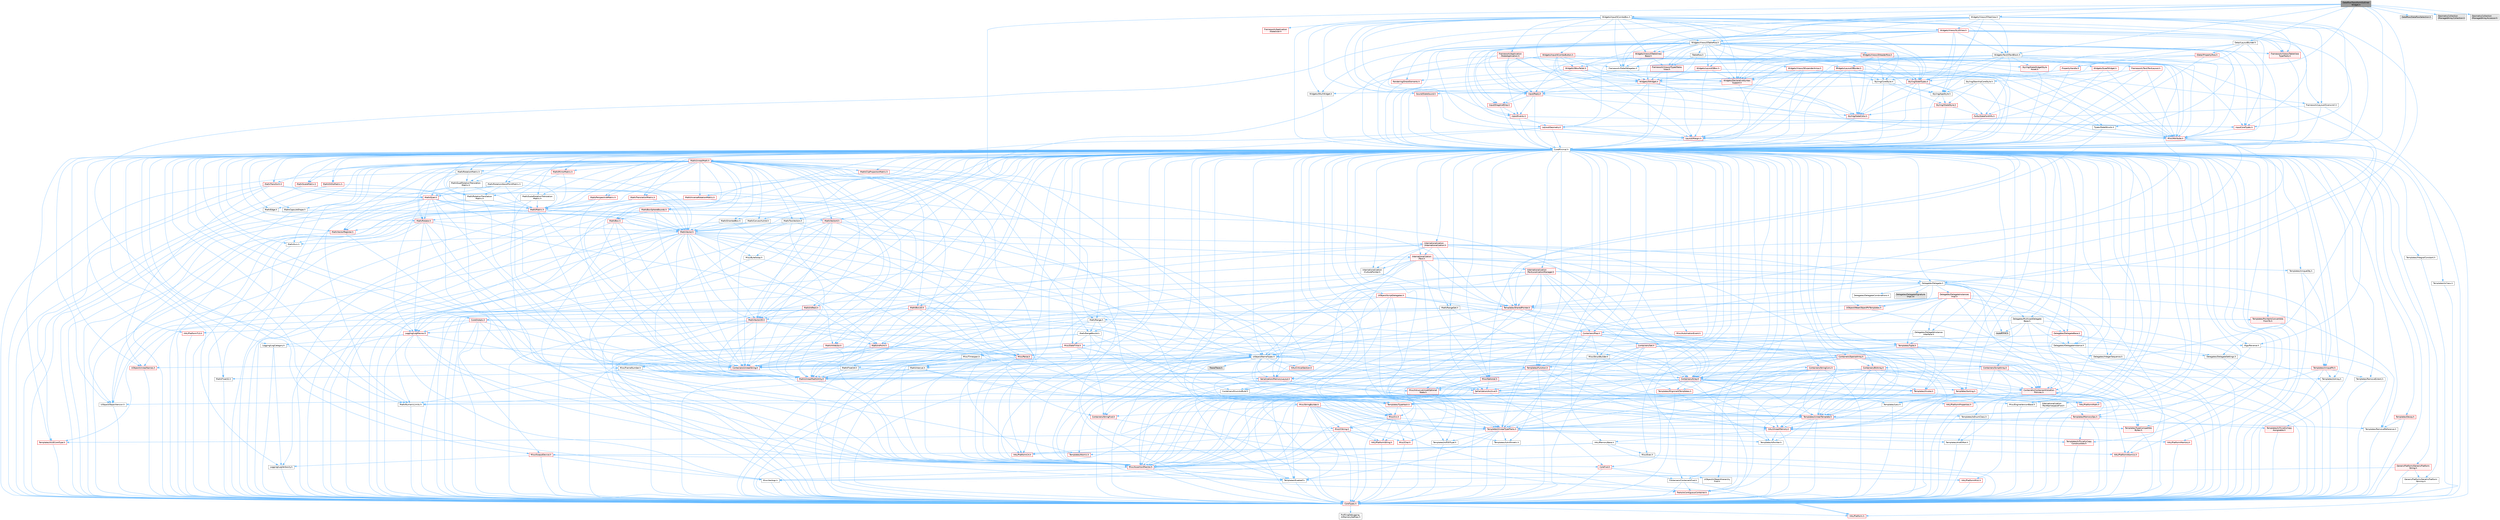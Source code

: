digraph "DataflowTransformOutlinerWidget.h"
{
 // INTERACTIVE_SVG=YES
 // LATEX_PDF_SIZE
  bgcolor="transparent";
  edge [fontname=Helvetica,fontsize=10,labelfontname=Helvetica,labelfontsize=10];
  node [fontname=Helvetica,fontsize=10,shape=box,height=0.2,width=0.4];
  Node1 [id="Node000001",label="DataflowTransformOutliner\lWidget.h",height=0.2,width=0.4,color="gray40", fillcolor="grey60", style="filled", fontcolor="black",tooltip=" "];
  Node1 -> Node2 [id="edge1_Node000001_Node000002",color="steelblue1",style="solid",tooltip=" "];
  Node2 [id="Node000002",label="CoreMinimal.h",height=0.2,width=0.4,color="grey40", fillcolor="white", style="filled",URL="$d7/d67/CoreMinimal_8h.html",tooltip=" "];
  Node2 -> Node3 [id="edge2_Node000002_Node000003",color="steelblue1",style="solid",tooltip=" "];
  Node3 [id="Node000003",label="CoreTypes.h",height=0.2,width=0.4,color="red", fillcolor="#FFF0F0", style="filled",URL="$dc/dec/CoreTypes_8h.html",tooltip=" "];
  Node3 -> Node4 [id="edge3_Node000003_Node000004",color="steelblue1",style="solid",tooltip=" "];
  Node4 [id="Node000004",label="HAL/Platform.h",height=0.2,width=0.4,color="red", fillcolor="#FFF0F0", style="filled",URL="$d9/dd0/Platform_8h.html",tooltip=" "];
  Node3 -> Node14 [id="edge4_Node000003_Node000014",color="steelblue1",style="solid",tooltip=" "];
  Node14 [id="Node000014",label="ProfilingDebugging\l/UMemoryDefines.h",height=0.2,width=0.4,color="grey40", fillcolor="white", style="filled",URL="$d2/da2/UMemoryDefines_8h.html",tooltip=" "];
  Node2 -> Node17 [id="edge5_Node000002_Node000017",color="steelblue1",style="solid",tooltip=" "];
  Node17 [id="Node000017",label="CoreFwd.h",height=0.2,width=0.4,color="red", fillcolor="#FFF0F0", style="filled",URL="$d1/d1e/CoreFwd_8h.html",tooltip=" "];
  Node17 -> Node3 [id="edge6_Node000017_Node000003",color="steelblue1",style="solid",tooltip=" "];
  Node17 -> Node18 [id="edge7_Node000017_Node000018",color="steelblue1",style="solid",tooltip=" "];
  Node18 [id="Node000018",label="Containers/ContainersFwd.h",height=0.2,width=0.4,color="grey40", fillcolor="white", style="filled",URL="$d4/d0a/ContainersFwd_8h.html",tooltip=" "];
  Node18 -> Node4 [id="edge8_Node000018_Node000004",color="steelblue1",style="solid",tooltip=" "];
  Node18 -> Node3 [id="edge9_Node000018_Node000003",color="steelblue1",style="solid",tooltip=" "];
  Node18 -> Node19 [id="edge10_Node000018_Node000019",color="steelblue1",style="solid",tooltip=" "];
  Node19 [id="Node000019",label="Traits/IsContiguousContainer.h",height=0.2,width=0.4,color="red", fillcolor="#FFF0F0", style="filled",URL="$d5/d3c/IsContiguousContainer_8h.html",tooltip=" "];
  Node19 -> Node3 [id="edge11_Node000019_Node000003",color="steelblue1",style="solid",tooltip=" "];
  Node17 -> Node23 [id="edge12_Node000017_Node000023",color="steelblue1",style="solid",tooltip=" "];
  Node23 [id="Node000023",label="UObject/UObjectHierarchy\lFwd.h",height=0.2,width=0.4,color="grey40", fillcolor="white", style="filled",URL="$d3/d13/UObjectHierarchyFwd_8h.html",tooltip=" "];
  Node2 -> Node23 [id="edge13_Node000002_Node000023",color="steelblue1",style="solid",tooltip=" "];
  Node2 -> Node18 [id="edge14_Node000002_Node000018",color="steelblue1",style="solid",tooltip=" "];
  Node2 -> Node24 [id="edge15_Node000002_Node000024",color="steelblue1",style="solid",tooltip=" "];
  Node24 [id="Node000024",label="Misc/VarArgs.h",height=0.2,width=0.4,color="grey40", fillcolor="white", style="filled",URL="$d5/d6f/VarArgs_8h.html",tooltip=" "];
  Node24 -> Node3 [id="edge16_Node000024_Node000003",color="steelblue1",style="solid",tooltip=" "];
  Node2 -> Node25 [id="edge17_Node000002_Node000025",color="steelblue1",style="solid",tooltip=" "];
  Node25 [id="Node000025",label="Logging/LogVerbosity.h",height=0.2,width=0.4,color="grey40", fillcolor="white", style="filled",URL="$d2/d8f/LogVerbosity_8h.html",tooltip=" "];
  Node25 -> Node3 [id="edge18_Node000025_Node000003",color="steelblue1",style="solid",tooltip=" "];
  Node2 -> Node26 [id="edge19_Node000002_Node000026",color="steelblue1",style="solid",tooltip=" "];
  Node26 [id="Node000026",label="Misc/OutputDevice.h",height=0.2,width=0.4,color="red", fillcolor="#FFF0F0", style="filled",URL="$d7/d32/OutputDevice_8h.html",tooltip=" "];
  Node26 -> Node17 [id="edge20_Node000026_Node000017",color="steelblue1",style="solid",tooltip=" "];
  Node26 -> Node3 [id="edge21_Node000026_Node000003",color="steelblue1",style="solid",tooltip=" "];
  Node26 -> Node25 [id="edge22_Node000026_Node000025",color="steelblue1",style="solid",tooltip=" "];
  Node26 -> Node24 [id="edge23_Node000026_Node000024",color="steelblue1",style="solid",tooltip=" "];
  Node2 -> Node32 [id="edge24_Node000002_Node000032",color="steelblue1",style="solid",tooltip=" "];
  Node32 [id="Node000032",label="HAL/PlatformCrt.h",height=0.2,width=0.4,color="red", fillcolor="#FFF0F0", style="filled",URL="$d8/d75/PlatformCrt_8h.html",tooltip=" "];
  Node2 -> Node42 [id="edge25_Node000002_Node000042",color="steelblue1",style="solid",tooltip=" "];
  Node42 [id="Node000042",label="HAL/PlatformMisc.h",height=0.2,width=0.4,color="red", fillcolor="#FFF0F0", style="filled",URL="$d0/df5/PlatformMisc_8h.html",tooltip=" "];
  Node42 -> Node3 [id="edge26_Node000042_Node000003",color="steelblue1",style="solid",tooltip=" "];
  Node2 -> Node61 [id="edge27_Node000002_Node000061",color="steelblue1",style="solid",tooltip=" "];
  Node61 [id="Node000061",label="Misc/AssertionMacros.h",height=0.2,width=0.4,color="red", fillcolor="#FFF0F0", style="filled",URL="$d0/dfa/AssertionMacros_8h.html",tooltip=" "];
  Node61 -> Node3 [id="edge28_Node000061_Node000003",color="steelblue1",style="solid",tooltip=" "];
  Node61 -> Node4 [id="edge29_Node000061_Node000004",color="steelblue1",style="solid",tooltip=" "];
  Node61 -> Node42 [id="edge30_Node000061_Node000042",color="steelblue1",style="solid",tooltip=" "];
  Node61 -> Node62 [id="edge31_Node000061_Node000062",color="steelblue1",style="solid",tooltip=" "];
  Node62 [id="Node000062",label="Templates/EnableIf.h",height=0.2,width=0.4,color="grey40", fillcolor="white", style="filled",URL="$d7/d60/EnableIf_8h.html",tooltip=" "];
  Node62 -> Node3 [id="edge32_Node000062_Node000003",color="steelblue1",style="solid",tooltip=" "];
  Node61 -> Node24 [id="edge33_Node000061_Node000024",color="steelblue1",style="solid",tooltip=" "];
  Node2 -> Node70 [id="edge34_Node000002_Node000070",color="steelblue1",style="solid",tooltip=" "];
  Node70 [id="Node000070",label="Templates/IsPointer.h",height=0.2,width=0.4,color="grey40", fillcolor="white", style="filled",URL="$d7/d05/IsPointer_8h.html",tooltip=" "];
  Node70 -> Node3 [id="edge35_Node000070_Node000003",color="steelblue1",style="solid",tooltip=" "];
  Node2 -> Node71 [id="edge36_Node000002_Node000071",color="steelblue1",style="solid",tooltip=" "];
  Node71 [id="Node000071",label="HAL/PlatformMemory.h",height=0.2,width=0.4,color="red", fillcolor="#FFF0F0", style="filled",URL="$de/d68/PlatformMemory_8h.html",tooltip=" "];
  Node71 -> Node3 [id="edge37_Node000071_Node000003",color="steelblue1",style="solid",tooltip=" "];
  Node2 -> Node54 [id="edge38_Node000002_Node000054",color="steelblue1",style="solid",tooltip=" "];
  Node54 [id="Node000054",label="HAL/PlatformAtomics.h",height=0.2,width=0.4,color="red", fillcolor="#FFF0F0", style="filled",URL="$d3/d36/PlatformAtomics_8h.html",tooltip=" "];
  Node54 -> Node3 [id="edge39_Node000054_Node000003",color="steelblue1",style="solid",tooltip=" "];
  Node2 -> Node76 [id="edge40_Node000002_Node000076",color="steelblue1",style="solid",tooltip=" "];
  Node76 [id="Node000076",label="Misc/Exec.h",height=0.2,width=0.4,color="grey40", fillcolor="white", style="filled",URL="$de/ddb/Exec_8h.html",tooltip=" "];
  Node76 -> Node3 [id="edge41_Node000076_Node000003",color="steelblue1",style="solid",tooltip=" "];
  Node76 -> Node61 [id="edge42_Node000076_Node000061",color="steelblue1",style="solid",tooltip=" "];
  Node2 -> Node77 [id="edge43_Node000002_Node000077",color="steelblue1",style="solid",tooltip=" "];
  Node77 [id="Node000077",label="HAL/MemoryBase.h",height=0.2,width=0.4,color="grey40", fillcolor="white", style="filled",URL="$d6/d9f/MemoryBase_8h.html",tooltip=" "];
  Node77 -> Node3 [id="edge44_Node000077_Node000003",color="steelblue1",style="solid",tooltip=" "];
  Node77 -> Node54 [id="edge45_Node000077_Node000054",color="steelblue1",style="solid",tooltip=" "];
  Node77 -> Node32 [id="edge46_Node000077_Node000032",color="steelblue1",style="solid",tooltip=" "];
  Node77 -> Node76 [id="edge47_Node000077_Node000076",color="steelblue1",style="solid",tooltip=" "];
  Node77 -> Node26 [id="edge48_Node000077_Node000026",color="steelblue1",style="solid",tooltip=" "];
  Node77 -> Node78 [id="edge49_Node000077_Node000078",color="steelblue1",style="solid",tooltip=" "];
  Node78 [id="Node000078",label="Templates/Atomic.h",height=0.2,width=0.4,color="red", fillcolor="#FFF0F0", style="filled",URL="$d3/d91/Atomic_8h.html",tooltip=" "];
  Node2 -> Node87 [id="edge50_Node000002_Node000087",color="steelblue1",style="solid",tooltip=" "];
  Node87 [id="Node000087",label="HAL/UnrealMemory.h",height=0.2,width=0.4,color="red", fillcolor="#FFF0F0", style="filled",URL="$d9/d96/UnrealMemory_8h.html",tooltip=" "];
  Node87 -> Node3 [id="edge51_Node000087_Node000003",color="steelblue1",style="solid",tooltip=" "];
  Node87 -> Node77 [id="edge52_Node000087_Node000077",color="steelblue1",style="solid",tooltip=" "];
  Node87 -> Node71 [id="edge53_Node000087_Node000071",color="steelblue1",style="solid",tooltip=" "];
  Node87 -> Node70 [id="edge54_Node000087_Node000070",color="steelblue1",style="solid",tooltip=" "];
  Node2 -> Node89 [id="edge55_Node000002_Node000089",color="steelblue1",style="solid",tooltip=" "];
  Node89 [id="Node000089",label="Templates/IsArithmetic.h",height=0.2,width=0.4,color="grey40", fillcolor="white", style="filled",URL="$d2/d5d/IsArithmetic_8h.html",tooltip=" "];
  Node89 -> Node3 [id="edge56_Node000089_Node000003",color="steelblue1",style="solid",tooltip=" "];
  Node2 -> Node83 [id="edge57_Node000002_Node000083",color="steelblue1",style="solid",tooltip=" "];
  Node83 [id="Node000083",label="Templates/AndOrNot.h",height=0.2,width=0.4,color="grey40", fillcolor="white", style="filled",URL="$db/d0a/AndOrNot_8h.html",tooltip=" "];
  Node83 -> Node3 [id="edge58_Node000083_Node000003",color="steelblue1",style="solid",tooltip=" "];
  Node2 -> Node90 [id="edge59_Node000002_Node000090",color="steelblue1",style="solid",tooltip=" "];
  Node90 [id="Node000090",label="Templates/IsPODType.h",height=0.2,width=0.4,color="grey40", fillcolor="white", style="filled",URL="$d7/db1/IsPODType_8h.html",tooltip=" "];
  Node90 -> Node3 [id="edge60_Node000090_Node000003",color="steelblue1",style="solid",tooltip=" "];
  Node2 -> Node91 [id="edge61_Node000002_Node000091",color="steelblue1",style="solid",tooltip=" "];
  Node91 [id="Node000091",label="Templates/IsUECoreType.h",height=0.2,width=0.4,color="red", fillcolor="#FFF0F0", style="filled",URL="$d1/db8/IsUECoreType_8h.html",tooltip=" "];
  Node91 -> Node3 [id="edge62_Node000091_Node000003",color="steelblue1",style="solid",tooltip=" "];
  Node2 -> Node84 [id="edge63_Node000002_Node000084",color="steelblue1",style="solid",tooltip=" "];
  Node84 [id="Node000084",label="Templates/IsTriviallyCopy\lConstructible.h",height=0.2,width=0.4,color="red", fillcolor="#FFF0F0", style="filled",URL="$d3/d78/IsTriviallyCopyConstructible_8h.html",tooltip=" "];
  Node84 -> Node3 [id="edge64_Node000084_Node000003",color="steelblue1",style="solid",tooltip=" "];
  Node2 -> Node92 [id="edge65_Node000002_Node000092",color="steelblue1",style="solid",tooltip=" "];
  Node92 [id="Node000092",label="Templates/UnrealTypeTraits.h",height=0.2,width=0.4,color="red", fillcolor="#FFF0F0", style="filled",URL="$d2/d2d/UnrealTypeTraits_8h.html",tooltip=" "];
  Node92 -> Node3 [id="edge66_Node000092_Node000003",color="steelblue1",style="solid",tooltip=" "];
  Node92 -> Node70 [id="edge67_Node000092_Node000070",color="steelblue1",style="solid",tooltip=" "];
  Node92 -> Node61 [id="edge68_Node000092_Node000061",color="steelblue1",style="solid",tooltip=" "];
  Node92 -> Node83 [id="edge69_Node000092_Node000083",color="steelblue1",style="solid",tooltip=" "];
  Node92 -> Node62 [id="edge70_Node000092_Node000062",color="steelblue1",style="solid",tooltip=" "];
  Node92 -> Node89 [id="edge71_Node000092_Node000089",color="steelblue1",style="solid",tooltip=" "];
  Node92 -> Node90 [id="edge72_Node000092_Node000090",color="steelblue1",style="solid",tooltip=" "];
  Node92 -> Node91 [id="edge73_Node000092_Node000091",color="steelblue1",style="solid",tooltip=" "];
  Node92 -> Node84 [id="edge74_Node000092_Node000084",color="steelblue1",style="solid",tooltip=" "];
  Node2 -> Node62 [id="edge75_Node000002_Node000062",color="steelblue1",style="solid",tooltip=" "];
  Node2 -> Node94 [id="edge76_Node000002_Node000094",color="steelblue1",style="solid",tooltip=" "];
  Node94 [id="Node000094",label="Templates/RemoveReference.h",height=0.2,width=0.4,color="grey40", fillcolor="white", style="filled",URL="$da/dbe/RemoveReference_8h.html",tooltip=" "];
  Node94 -> Node3 [id="edge77_Node000094_Node000003",color="steelblue1",style="solid",tooltip=" "];
  Node2 -> Node95 [id="edge78_Node000002_Node000095",color="steelblue1",style="solid",tooltip=" "];
  Node95 [id="Node000095",label="Templates/IntegralConstant.h",height=0.2,width=0.4,color="grey40", fillcolor="white", style="filled",URL="$db/d1b/IntegralConstant_8h.html",tooltip=" "];
  Node95 -> Node3 [id="edge79_Node000095_Node000003",color="steelblue1",style="solid",tooltip=" "];
  Node2 -> Node96 [id="edge80_Node000002_Node000096",color="steelblue1",style="solid",tooltip=" "];
  Node96 [id="Node000096",label="Templates/IsClass.h",height=0.2,width=0.4,color="grey40", fillcolor="white", style="filled",URL="$db/dcb/IsClass_8h.html",tooltip=" "];
  Node96 -> Node3 [id="edge81_Node000096_Node000003",color="steelblue1",style="solid",tooltip=" "];
  Node2 -> Node97 [id="edge82_Node000002_Node000097",color="steelblue1",style="solid",tooltip=" "];
  Node97 [id="Node000097",label="Templates/TypeCompatible\lBytes.h",height=0.2,width=0.4,color="red", fillcolor="#FFF0F0", style="filled",URL="$df/d0a/TypeCompatibleBytes_8h.html",tooltip=" "];
  Node97 -> Node3 [id="edge83_Node000097_Node000003",color="steelblue1",style="solid",tooltip=" "];
  Node2 -> Node19 [id="edge84_Node000002_Node000019",color="steelblue1",style="solid",tooltip=" "];
  Node2 -> Node98 [id="edge85_Node000002_Node000098",color="steelblue1",style="solid",tooltip=" "];
  Node98 [id="Node000098",label="Templates/UnrealTemplate.h",height=0.2,width=0.4,color="red", fillcolor="#FFF0F0", style="filled",URL="$d4/d24/UnrealTemplate_8h.html",tooltip=" "];
  Node98 -> Node3 [id="edge86_Node000098_Node000003",color="steelblue1",style="solid",tooltip=" "];
  Node98 -> Node70 [id="edge87_Node000098_Node000070",color="steelblue1",style="solid",tooltip=" "];
  Node98 -> Node87 [id="edge88_Node000098_Node000087",color="steelblue1",style="solid",tooltip=" "];
  Node98 -> Node92 [id="edge89_Node000098_Node000092",color="steelblue1",style="solid",tooltip=" "];
  Node98 -> Node94 [id="edge90_Node000098_Node000094",color="steelblue1",style="solid",tooltip=" "];
  Node98 -> Node97 [id="edge91_Node000098_Node000097",color="steelblue1",style="solid",tooltip=" "];
  Node98 -> Node19 [id="edge92_Node000098_Node000019",color="steelblue1",style="solid",tooltip=" "];
  Node2 -> Node47 [id="edge93_Node000002_Node000047",color="steelblue1",style="solid",tooltip=" "];
  Node47 [id="Node000047",label="Math/NumericLimits.h",height=0.2,width=0.4,color="grey40", fillcolor="white", style="filled",URL="$df/d1b/NumericLimits_8h.html",tooltip=" "];
  Node47 -> Node3 [id="edge94_Node000047_Node000003",color="steelblue1",style="solid",tooltip=" "];
  Node2 -> Node102 [id="edge95_Node000002_Node000102",color="steelblue1",style="solid",tooltip=" "];
  Node102 [id="Node000102",label="HAL/PlatformMath.h",height=0.2,width=0.4,color="red", fillcolor="#FFF0F0", style="filled",URL="$dc/d53/PlatformMath_8h.html",tooltip=" "];
  Node102 -> Node3 [id="edge96_Node000102_Node000003",color="steelblue1",style="solid",tooltip=" "];
  Node2 -> Node85 [id="edge97_Node000002_Node000085",color="steelblue1",style="solid",tooltip=" "];
  Node85 [id="Node000085",label="Templates/IsTriviallyCopy\lAssignable.h",height=0.2,width=0.4,color="red", fillcolor="#FFF0F0", style="filled",URL="$d2/df2/IsTriviallyCopyAssignable_8h.html",tooltip=" "];
  Node85 -> Node3 [id="edge98_Node000085_Node000003",color="steelblue1",style="solid",tooltip=" "];
  Node2 -> Node110 [id="edge99_Node000002_Node000110",color="steelblue1",style="solid",tooltip=" "];
  Node110 [id="Node000110",label="Templates/MemoryOps.h",height=0.2,width=0.4,color="red", fillcolor="#FFF0F0", style="filled",URL="$db/dea/MemoryOps_8h.html",tooltip=" "];
  Node110 -> Node3 [id="edge100_Node000110_Node000003",color="steelblue1",style="solid",tooltip=" "];
  Node110 -> Node87 [id="edge101_Node000110_Node000087",color="steelblue1",style="solid",tooltip=" "];
  Node110 -> Node85 [id="edge102_Node000110_Node000085",color="steelblue1",style="solid",tooltip=" "];
  Node110 -> Node84 [id="edge103_Node000110_Node000084",color="steelblue1",style="solid",tooltip=" "];
  Node110 -> Node92 [id="edge104_Node000110_Node000092",color="steelblue1",style="solid",tooltip=" "];
  Node2 -> Node111 [id="edge105_Node000002_Node000111",color="steelblue1",style="solid",tooltip=" "];
  Node111 [id="Node000111",label="Containers/ContainerAllocation\lPolicies.h",height=0.2,width=0.4,color="red", fillcolor="#FFF0F0", style="filled",URL="$d7/dff/ContainerAllocationPolicies_8h.html",tooltip=" "];
  Node111 -> Node3 [id="edge106_Node000111_Node000003",color="steelblue1",style="solid",tooltip=" "];
  Node111 -> Node111 [id="edge107_Node000111_Node000111",color="steelblue1",style="solid",tooltip=" "];
  Node111 -> Node102 [id="edge108_Node000111_Node000102",color="steelblue1",style="solid",tooltip=" "];
  Node111 -> Node87 [id="edge109_Node000111_Node000087",color="steelblue1",style="solid",tooltip=" "];
  Node111 -> Node47 [id="edge110_Node000111_Node000047",color="steelblue1",style="solid",tooltip=" "];
  Node111 -> Node61 [id="edge111_Node000111_Node000061",color="steelblue1",style="solid",tooltip=" "];
  Node111 -> Node110 [id="edge112_Node000111_Node000110",color="steelblue1",style="solid",tooltip=" "];
  Node111 -> Node97 [id="edge113_Node000111_Node000097",color="steelblue1",style="solid",tooltip=" "];
  Node2 -> Node114 [id="edge114_Node000002_Node000114",color="steelblue1",style="solid",tooltip=" "];
  Node114 [id="Node000114",label="Templates/IsEnumClass.h",height=0.2,width=0.4,color="grey40", fillcolor="white", style="filled",URL="$d7/d15/IsEnumClass_8h.html",tooltip=" "];
  Node114 -> Node3 [id="edge115_Node000114_Node000003",color="steelblue1",style="solid",tooltip=" "];
  Node114 -> Node83 [id="edge116_Node000114_Node000083",color="steelblue1",style="solid",tooltip=" "];
  Node2 -> Node115 [id="edge117_Node000002_Node000115",color="steelblue1",style="solid",tooltip=" "];
  Node115 [id="Node000115",label="HAL/PlatformProperties.h",height=0.2,width=0.4,color="red", fillcolor="#FFF0F0", style="filled",URL="$d9/db0/PlatformProperties_8h.html",tooltip=" "];
  Node115 -> Node3 [id="edge118_Node000115_Node000003",color="steelblue1",style="solid",tooltip=" "];
  Node2 -> Node118 [id="edge119_Node000002_Node000118",color="steelblue1",style="solid",tooltip=" "];
  Node118 [id="Node000118",label="Misc/EngineVersionBase.h",height=0.2,width=0.4,color="grey40", fillcolor="white", style="filled",URL="$d5/d2b/EngineVersionBase_8h.html",tooltip=" "];
  Node118 -> Node3 [id="edge120_Node000118_Node000003",color="steelblue1",style="solid",tooltip=" "];
  Node2 -> Node119 [id="edge121_Node000002_Node000119",color="steelblue1",style="solid",tooltip=" "];
  Node119 [id="Node000119",label="Internationalization\l/TextNamespaceFwd.h",height=0.2,width=0.4,color="grey40", fillcolor="white", style="filled",URL="$d8/d97/TextNamespaceFwd_8h.html",tooltip=" "];
  Node119 -> Node3 [id="edge122_Node000119_Node000003",color="steelblue1",style="solid",tooltip=" "];
  Node2 -> Node120 [id="edge123_Node000002_Node000120",color="steelblue1",style="solid",tooltip=" "];
  Node120 [id="Node000120",label="Serialization/Archive.h",height=0.2,width=0.4,color="red", fillcolor="#FFF0F0", style="filled",URL="$d7/d3b/Archive_8h.html",tooltip=" "];
  Node120 -> Node17 [id="edge124_Node000120_Node000017",color="steelblue1",style="solid",tooltip=" "];
  Node120 -> Node3 [id="edge125_Node000120_Node000003",color="steelblue1",style="solid",tooltip=" "];
  Node120 -> Node115 [id="edge126_Node000120_Node000115",color="steelblue1",style="solid",tooltip=" "];
  Node120 -> Node119 [id="edge127_Node000120_Node000119",color="steelblue1",style="solid",tooltip=" "];
  Node120 -> Node61 [id="edge128_Node000120_Node000061",color="steelblue1",style="solid",tooltip=" "];
  Node120 -> Node118 [id="edge129_Node000120_Node000118",color="steelblue1",style="solid",tooltip=" "];
  Node120 -> Node24 [id="edge130_Node000120_Node000024",color="steelblue1",style="solid",tooltip=" "];
  Node120 -> Node62 [id="edge131_Node000120_Node000062",color="steelblue1",style="solid",tooltip=" "];
  Node120 -> Node114 [id="edge132_Node000120_Node000114",color="steelblue1",style="solid",tooltip=" "];
  Node120 -> Node98 [id="edge133_Node000120_Node000098",color="steelblue1",style="solid",tooltip=" "];
  Node120 -> Node123 [id="edge134_Node000120_Node000123",color="steelblue1",style="solid",tooltip=" "];
  Node123 [id="Node000123",label="UObject/ObjectVersion.h",height=0.2,width=0.4,color="grey40", fillcolor="white", style="filled",URL="$da/d63/ObjectVersion_8h.html",tooltip=" "];
  Node123 -> Node3 [id="edge135_Node000123_Node000003",color="steelblue1",style="solid",tooltip=" "];
  Node2 -> Node124 [id="edge136_Node000002_Node000124",color="steelblue1",style="solid",tooltip=" "];
  Node124 [id="Node000124",label="Templates/Less.h",height=0.2,width=0.4,color="grey40", fillcolor="white", style="filled",URL="$de/dc8/Less_8h.html",tooltip=" "];
  Node124 -> Node3 [id="edge137_Node000124_Node000003",color="steelblue1",style="solid",tooltip=" "];
  Node124 -> Node98 [id="edge138_Node000124_Node000098",color="steelblue1",style="solid",tooltip=" "];
  Node2 -> Node125 [id="edge139_Node000002_Node000125",color="steelblue1",style="solid",tooltip=" "];
  Node125 [id="Node000125",label="Templates/Sorting.h",height=0.2,width=0.4,color="red", fillcolor="#FFF0F0", style="filled",URL="$d3/d9e/Sorting_8h.html",tooltip=" "];
  Node125 -> Node3 [id="edge140_Node000125_Node000003",color="steelblue1",style="solid",tooltip=" "];
  Node125 -> Node102 [id="edge141_Node000125_Node000102",color="steelblue1",style="solid",tooltip=" "];
  Node125 -> Node124 [id="edge142_Node000125_Node000124",color="steelblue1",style="solid",tooltip=" "];
  Node2 -> Node136 [id="edge143_Node000002_Node000136",color="steelblue1",style="solid",tooltip=" "];
  Node136 [id="Node000136",label="Misc/Char.h",height=0.2,width=0.4,color="red", fillcolor="#FFF0F0", style="filled",URL="$d0/d58/Char_8h.html",tooltip=" "];
  Node136 -> Node3 [id="edge144_Node000136_Node000003",color="steelblue1",style="solid",tooltip=" "];
  Node2 -> Node139 [id="edge145_Node000002_Node000139",color="steelblue1",style="solid",tooltip=" "];
  Node139 [id="Node000139",label="GenericPlatform/GenericPlatform\lStricmp.h",height=0.2,width=0.4,color="grey40", fillcolor="white", style="filled",URL="$d2/d86/GenericPlatformStricmp_8h.html",tooltip=" "];
  Node139 -> Node3 [id="edge146_Node000139_Node000003",color="steelblue1",style="solid",tooltip=" "];
  Node2 -> Node140 [id="edge147_Node000002_Node000140",color="steelblue1",style="solid",tooltip=" "];
  Node140 [id="Node000140",label="GenericPlatform/GenericPlatform\lString.h",height=0.2,width=0.4,color="red", fillcolor="#FFF0F0", style="filled",URL="$dd/d20/GenericPlatformString_8h.html",tooltip=" "];
  Node140 -> Node3 [id="edge148_Node000140_Node000003",color="steelblue1",style="solid",tooltip=" "];
  Node140 -> Node139 [id="edge149_Node000140_Node000139",color="steelblue1",style="solid",tooltip=" "];
  Node140 -> Node62 [id="edge150_Node000140_Node000062",color="steelblue1",style="solid",tooltip=" "];
  Node2 -> Node73 [id="edge151_Node000002_Node000073",color="steelblue1",style="solid",tooltip=" "];
  Node73 [id="Node000073",label="HAL/PlatformString.h",height=0.2,width=0.4,color="red", fillcolor="#FFF0F0", style="filled",URL="$db/db5/PlatformString_8h.html",tooltip=" "];
  Node73 -> Node3 [id="edge152_Node000073_Node000003",color="steelblue1",style="solid",tooltip=" "];
  Node2 -> Node143 [id="edge153_Node000002_Node000143",color="steelblue1",style="solid",tooltip=" "];
  Node143 [id="Node000143",label="Misc/CString.h",height=0.2,width=0.4,color="red", fillcolor="#FFF0F0", style="filled",URL="$d2/d49/CString_8h.html",tooltip=" "];
  Node143 -> Node3 [id="edge154_Node000143_Node000003",color="steelblue1",style="solid",tooltip=" "];
  Node143 -> Node32 [id="edge155_Node000143_Node000032",color="steelblue1",style="solid",tooltip=" "];
  Node143 -> Node73 [id="edge156_Node000143_Node000073",color="steelblue1",style="solid",tooltip=" "];
  Node143 -> Node61 [id="edge157_Node000143_Node000061",color="steelblue1",style="solid",tooltip=" "];
  Node143 -> Node136 [id="edge158_Node000143_Node000136",color="steelblue1",style="solid",tooltip=" "];
  Node143 -> Node24 [id="edge159_Node000143_Node000024",color="steelblue1",style="solid",tooltip=" "];
  Node2 -> Node144 [id="edge160_Node000002_Node000144",color="steelblue1",style="solid",tooltip=" "];
  Node144 [id="Node000144",label="Misc/Crc.h",height=0.2,width=0.4,color="red", fillcolor="#FFF0F0", style="filled",URL="$d4/dd2/Crc_8h.html",tooltip=" "];
  Node144 -> Node3 [id="edge161_Node000144_Node000003",color="steelblue1",style="solid",tooltip=" "];
  Node144 -> Node73 [id="edge162_Node000144_Node000073",color="steelblue1",style="solid",tooltip=" "];
  Node144 -> Node61 [id="edge163_Node000144_Node000061",color="steelblue1",style="solid",tooltip=" "];
  Node144 -> Node143 [id="edge164_Node000144_Node000143",color="steelblue1",style="solid",tooltip=" "];
  Node144 -> Node136 [id="edge165_Node000144_Node000136",color="steelblue1",style="solid",tooltip=" "];
  Node144 -> Node92 [id="edge166_Node000144_Node000092",color="steelblue1",style="solid",tooltip=" "];
  Node2 -> Node135 [id="edge167_Node000002_Node000135",color="steelblue1",style="solid",tooltip=" "];
  Node135 [id="Node000135",label="Math/UnrealMathUtility.h",height=0.2,width=0.4,color="red", fillcolor="#FFF0F0", style="filled",URL="$db/db8/UnrealMathUtility_8h.html",tooltip=" "];
  Node135 -> Node3 [id="edge168_Node000135_Node000003",color="steelblue1",style="solid",tooltip=" "];
  Node135 -> Node61 [id="edge169_Node000135_Node000061",color="steelblue1",style="solid",tooltip=" "];
  Node135 -> Node102 [id="edge170_Node000135_Node000102",color="steelblue1",style="solid",tooltip=" "];
  Node2 -> Node145 [id="edge171_Node000002_Node000145",color="steelblue1",style="solid",tooltip=" "];
  Node145 [id="Node000145",label="Containers/UnrealString.h",height=0.2,width=0.4,color="red", fillcolor="#FFF0F0", style="filled",URL="$d5/dba/UnrealString_8h.html",tooltip=" "];
  Node2 -> Node149 [id="edge172_Node000002_Node000149",color="steelblue1",style="solid",tooltip=" "];
  Node149 [id="Node000149",label="Containers/Array.h",height=0.2,width=0.4,color="red", fillcolor="#FFF0F0", style="filled",URL="$df/dd0/Array_8h.html",tooltip=" "];
  Node149 -> Node3 [id="edge173_Node000149_Node000003",color="steelblue1",style="solid",tooltip=" "];
  Node149 -> Node61 [id="edge174_Node000149_Node000061",color="steelblue1",style="solid",tooltip=" "];
  Node149 -> Node150 [id="edge175_Node000149_Node000150",color="steelblue1",style="solid",tooltip=" "];
  Node150 [id="Node000150",label="Misc/IntrusiveUnsetOptional\lState.h",height=0.2,width=0.4,color="red", fillcolor="#FFF0F0", style="filled",URL="$d2/d0a/IntrusiveUnsetOptionalState_8h.html",tooltip=" "];
  Node149 -> Node87 [id="edge176_Node000149_Node000087",color="steelblue1",style="solid",tooltip=" "];
  Node149 -> Node92 [id="edge177_Node000149_Node000092",color="steelblue1",style="solid",tooltip=" "];
  Node149 -> Node98 [id="edge178_Node000149_Node000098",color="steelblue1",style="solid",tooltip=" "];
  Node149 -> Node111 [id="edge179_Node000149_Node000111",color="steelblue1",style="solid",tooltip=" "];
  Node149 -> Node120 [id="edge180_Node000149_Node000120",color="steelblue1",style="solid",tooltip=" "];
  Node149 -> Node128 [id="edge181_Node000149_Node000128",color="steelblue1",style="solid",tooltip=" "];
  Node128 [id="Node000128",label="Templates/Invoke.h",height=0.2,width=0.4,color="red", fillcolor="#FFF0F0", style="filled",URL="$d7/deb/Invoke_8h.html",tooltip=" "];
  Node128 -> Node3 [id="edge182_Node000128_Node000003",color="steelblue1",style="solid",tooltip=" "];
  Node128 -> Node98 [id="edge183_Node000128_Node000098",color="steelblue1",style="solid",tooltip=" "];
  Node149 -> Node124 [id="edge184_Node000149_Node000124",color="steelblue1",style="solid",tooltip=" "];
  Node149 -> Node125 [id="edge185_Node000149_Node000125",color="steelblue1",style="solid",tooltip=" "];
  Node149 -> Node172 [id="edge186_Node000149_Node000172",color="steelblue1",style="solid",tooltip=" "];
  Node172 [id="Node000172",label="Templates/AlignmentTemplates.h",height=0.2,width=0.4,color="red", fillcolor="#FFF0F0", style="filled",URL="$dd/d32/AlignmentTemplates_8h.html",tooltip=" "];
  Node172 -> Node3 [id="edge187_Node000172_Node000003",color="steelblue1",style="solid",tooltip=" "];
  Node172 -> Node70 [id="edge188_Node000172_Node000070",color="steelblue1",style="solid",tooltip=" "];
  Node2 -> Node173 [id="edge189_Node000002_Node000173",color="steelblue1",style="solid",tooltip=" "];
  Node173 [id="Node000173",label="Misc/FrameNumber.h",height=0.2,width=0.4,color="grey40", fillcolor="white", style="filled",URL="$dd/dbd/FrameNumber_8h.html",tooltip=" "];
  Node173 -> Node3 [id="edge190_Node000173_Node000003",color="steelblue1",style="solid",tooltip=" "];
  Node173 -> Node47 [id="edge191_Node000173_Node000047",color="steelblue1",style="solid",tooltip=" "];
  Node173 -> Node135 [id="edge192_Node000173_Node000135",color="steelblue1",style="solid",tooltip=" "];
  Node173 -> Node62 [id="edge193_Node000173_Node000062",color="steelblue1",style="solid",tooltip=" "];
  Node173 -> Node92 [id="edge194_Node000173_Node000092",color="steelblue1",style="solid",tooltip=" "];
  Node2 -> Node174 [id="edge195_Node000002_Node000174",color="steelblue1",style="solid",tooltip=" "];
  Node174 [id="Node000174",label="Misc/Timespan.h",height=0.2,width=0.4,color="grey40", fillcolor="white", style="filled",URL="$da/dd9/Timespan_8h.html",tooltip=" "];
  Node174 -> Node3 [id="edge196_Node000174_Node000003",color="steelblue1",style="solid",tooltip=" "];
  Node174 -> Node175 [id="edge197_Node000174_Node000175",color="steelblue1",style="solid",tooltip=" "];
  Node175 [id="Node000175",label="Math/Interval.h",height=0.2,width=0.4,color="grey40", fillcolor="white", style="filled",URL="$d1/d55/Interval_8h.html",tooltip=" "];
  Node175 -> Node3 [id="edge198_Node000175_Node000003",color="steelblue1",style="solid",tooltip=" "];
  Node175 -> Node89 [id="edge199_Node000175_Node000089",color="steelblue1",style="solid",tooltip=" "];
  Node175 -> Node92 [id="edge200_Node000175_Node000092",color="steelblue1",style="solid",tooltip=" "];
  Node175 -> Node47 [id="edge201_Node000175_Node000047",color="steelblue1",style="solid",tooltip=" "];
  Node175 -> Node135 [id="edge202_Node000175_Node000135",color="steelblue1",style="solid",tooltip=" "];
  Node174 -> Node135 [id="edge203_Node000174_Node000135",color="steelblue1",style="solid",tooltip=" "];
  Node174 -> Node61 [id="edge204_Node000174_Node000061",color="steelblue1",style="solid",tooltip=" "];
  Node2 -> Node176 [id="edge205_Node000002_Node000176",color="steelblue1",style="solid",tooltip=" "];
  Node176 [id="Node000176",label="Containers/StringConv.h",height=0.2,width=0.4,color="red", fillcolor="#FFF0F0", style="filled",URL="$d3/ddf/StringConv_8h.html",tooltip=" "];
  Node176 -> Node3 [id="edge206_Node000176_Node000003",color="steelblue1",style="solid",tooltip=" "];
  Node176 -> Node61 [id="edge207_Node000176_Node000061",color="steelblue1",style="solid",tooltip=" "];
  Node176 -> Node111 [id="edge208_Node000176_Node000111",color="steelblue1",style="solid",tooltip=" "];
  Node176 -> Node149 [id="edge209_Node000176_Node000149",color="steelblue1",style="solid",tooltip=" "];
  Node176 -> Node143 [id="edge210_Node000176_Node000143",color="steelblue1",style="solid",tooltip=" "];
  Node176 -> Node177 [id="edge211_Node000176_Node000177",color="steelblue1",style="solid",tooltip=" "];
  Node177 [id="Node000177",label="Templates/IsArray.h",height=0.2,width=0.4,color="grey40", fillcolor="white", style="filled",URL="$d8/d8d/IsArray_8h.html",tooltip=" "];
  Node177 -> Node3 [id="edge212_Node000177_Node000003",color="steelblue1",style="solid",tooltip=" "];
  Node176 -> Node98 [id="edge213_Node000176_Node000098",color="steelblue1",style="solid",tooltip=" "];
  Node176 -> Node92 [id="edge214_Node000176_Node000092",color="steelblue1",style="solid",tooltip=" "];
  Node176 -> Node19 [id="edge215_Node000176_Node000019",color="steelblue1",style="solid",tooltip=" "];
  Node2 -> Node178 [id="edge216_Node000002_Node000178",color="steelblue1",style="solid",tooltip=" "];
  Node178 [id="Node000178",label="UObject/UnrealNames.h",height=0.2,width=0.4,color="red", fillcolor="#FFF0F0", style="filled",URL="$d8/db1/UnrealNames_8h.html",tooltip=" "];
  Node178 -> Node3 [id="edge217_Node000178_Node000003",color="steelblue1",style="solid",tooltip=" "];
  Node2 -> Node180 [id="edge218_Node000002_Node000180",color="steelblue1",style="solid",tooltip=" "];
  Node180 [id="Node000180",label="UObject/NameTypes.h",height=0.2,width=0.4,color="grey40", fillcolor="white", style="filled",URL="$d6/d35/NameTypes_8h.html",tooltip=" "];
  Node180 -> Node3 [id="edge219_Node000180_Node000003",color="steelblue1",style="solid",tooltip=" "];
  Node180 -> Node61 [id="edge220_Node000180_Node000061",color="steelblue1",style="solid",tooltip=" "];
  Node180 -> Node87 [id="edge221_Node000180_Node000087",color="steelblue1",style="solid",tooltip=" "];
  Node180 -> Node92 [id="edge222_Node000180_Node000092",color="steelblue1",style="solid",tooltip=" "];
  Node180 -> Node98 [id="edge223_Node000180_Node000098",color="steelblue1",style="solid",tooltip=" "];
  Node180 -> Node145 [id="edge224_Node000180_Node000145",color="steelblue1",style="solid",tooltip=" "];
  Node180 -> Node181 [id="edge225_Node000180_Node000181",color="steelblue1",style="solid",tooltip=" "];
  Node181 [id="Node000181",label="HAL/CriticalSection.h",height=0.2,width=0.4,color="red", fillcolor="#FFF0F0", style="filled",URL="$d6/d90/CriticalSection_8h.html",tooltip=" "];
  Node180 -> Node176 [id="edge226_Node000180_Node000176",color="steelblue1",style="solid",tooltip=" "];
  Node180 -> Node44 [id="edge227_Node000180_Node000044",color="steelblue1",style="solid",tooltip=" "];
  Node44 [id="Node000044",label="Containers/StringFwd.h",height=0.2,width=0.4,color="red", fillcolor="#FFF0F0", style="filled",URL="$df/d37/StringFwd_8h.html",tooltip=" "];
  Node44 -> Node3 [id="edge228_Node000044_Node000003",color="steelblue1",style="solid",tooltip=" "];
  Node44 -> Node19 [id="edge229_Node000044_Node000019",color="steelblue1",style="solid",tooltip=" "];
  Node180 -> Node178 [id="edge230_Node000180_Node000178",color="steelblue1",style="solid",tooltip=" "];
  Node180 -> Node78 [id="edge231_Node000180_Node000078",color="steelblue1",style="solid",tooltip=" "];
  Node180 -> Node157 [id="edge232_Node000180_Node000157",color="steelblue1",style="solid",tooltip=" "];
  Node157 [id="Node000157",label="Serialization/MemoryLayout.h",height=0.2,width=0.4,color="red", fillcolor="#FFF0F0", style="filled",URL="$d7/d66/MemoryLayout_8h.html",tooltip=" "];
  Node157 -> Node160 [id="edge233_Node000157_Node000160",color="steelblue1",style="solid",tooltip=" "];
  Node160 [id="Node000160",label="Containers/EnumAsByte.h",height=0.2,width=0.4,color="grey40", fillcolor="white", style="filled",URL="$d6/d9a/EnumAsByte_8h.html",tooltip=" "];
  Node160 -> Node3 [id="edge234_Node000160_Node000003",color="steelblue1",style="solid",tooltip=" "];
  Node160 -> Node90 [id="edge235_Node000160_Node000090",color="steelblue1",style="solid",tooltip=" "];
  Node160 -> Node161 [id="edge236_Node000160_Node000161",color="steelblue1",style="solid",tooltip=" "];
  Node161 [id="Node000161",label="Templates/TypeHash.h",height=0.2,width=0.4,color="red", fillcolor="#FFF0F0", style="filled",URL="$d1/d62/TypeHash_8h.html",tooltip=" "];
  Node161 -> Node3 [id="edge237_Node000161_Node000003",color="steelblue1",style="solid",tooltip=" "];
  Node161 -> Node144 [id="edge238_Node000161_Node000144",color="steelblue1",style="solid",tooltip=" "];
  Node157 -> Node44 [id="edge239_Node000157_Node000044",color="steelblue1",style="solid",tooltip=" "];
  Node157 -> Node87 [id="edge240_Node000157_Node000087",color="steelblue1",style="solid",tooltip=" "];
  Node157 -> Node62 [id="edge241_Node000157_Node000062",color="steelblue1",style="solid",tooltip=" "];
  Node157 -> Node98 [id="edge242_Node000157_Node000098",color="steelblue1",style="solid",tooltip=" "];
  Node180 -> Node150 [id="edge243_Node000180_Node000150",color="steelblue1",style="solid",tooltip=" "];
  Node180 -> Node184 [id="edge244_Node000180_Node000184",color="steelblue1",style="solid",tooltip=" "];
  Node184 [id="Node000184",label="Misc/StringBuilder.h",height=0.2,width=0.4,color="red", fillcolor="#FFF0F0", style="filled",URL="$d4/d52/StringBuilder_8h.html",tooltip=" "];
  Node184 -> Node44 [id="edge245_Node000184_Node000044",color="steelblue1",style="solid",tooltip=" "];
  Node184 -> Node3 [id="edge246_Node000184_Node000003",color="steelblue1",style="solid",tooltip=" "];
  Node184 -> Node73 [id="edge247_Node000184_Node000073",color="steelblue1",style="solid",tooltip=" "];
  Node184 -> Node87 [id="edge248_Node000184_Node000087",color="steelblue1",style="solid",tooltip=" "];
  Node184 -> Node61 [id="edge249_Node000184_Node000061",color="steelblue1",style="solid",tooltip=" "];
  Node184 -> Node143 [id="edge250_Node000184_Node000143",color="steelblue1",style="solid",tooltip=" "];
  Node184 -> Node62 [id="edge251_Node000184_Node000062",color="steelblue1",style="solid",tooltip=" "];
  Node184 -> Node98 [id="edge252_Node000184_Node000098",color="steelblue1",style="solid",tooltip=" "];
  Node184 -> Node92 [id="edge253_Node000184_Node000092",color="steelblue1",style="solid",tooltip=" "];
  Node184 -> Node19 [id="edge254_Node000184_Node000019",color="steelblue1",style="solid",tooltip=" "];
  Node180 -> Node60 [id="edge255_Node000180_Node000060",color="steelblue1",style="solid",tooltip=" "];
  Node60 [id="Node000060",label="Trace/Trace.h",height=0.2,width=0.4,color="grey60", fillcolor="#E0E0E0", style="filled",tooltip=" "];
  Node2 -> Node188 [id="edge256_Node000002_Node000188",color="steelblue1",style="solid",tooltip=" "];
  Node188 [id="Node000188",label="Misc/Parse.h",height=0.2,width=0.4,color="red", fillcolor="#FFF0F0", style="filled",URL="$dc/d71/Parse_8h.html",tooltip=" "];
  Node188 -> Node44 [id="edge257_Node000188_Node000044",color="steelblue1",style="solid",tooltip=" "];
  Node188 -> Node145 [id="edge258_Node000188_Node000145",color="steelblue1",style="solid",tooltip=" "];
  Node188 -> Node3 [id="edge259_Node000188_Node000003",color="steelblue1",style="solid",tooltip=" "];
  Node188 -> Node32 [id="edge260_Node000188_Node000032",color="steelblue1",style="solid",tooltip=" "];
  Node188 -> Node189 [id="edge261_Node000188_Node000189",color="steelblue1",style="solid",tooltip=" "];
  Node189 [id="Node000189",label="Templates/Function.h",height=0.2,width=0.4,color="red", fillcolor="#FFF0F0", style="filled",URL="$df/df5/Function_8h.html",tooltip=" "];
  Node189 -> Node3 [id="edge262_Node000189_Node000003",color="steelblue1",style="solid",tooltip=" "];
  Node189 -> Node61 [id="edge263_Node000189_Node000061",color="steelblue1",style="solid",tooltip=" "];
  Node189 -> Node150 [id="edge264_Node000189_Node000150",color="steelblue1",style="solid",tooltip=" "];
  Node189 -> Node87 [id="edge265_Node000189_Node000087",color="steelblue1",style="solid",tooltip=" "];
  Node189 -> Node92 [id="edge266_Node000189_Node000092",color="steelblue1",style="solid",tooltip=" "];
  Node189 -> Node128 [id="edge267_Node000189_Node000128",color="steelblue1",style="solid",tooltip=" "];
  Node189 -> Node98 [id="edge268_Node000189_Node000098",color="steelblue1",style="solid",tooltip=" "];
  Node189 -> Node135 [id="edge269_Node000189_Node000135",color="steelblue1",style="solid",tooltip=" "];
  Node2 -> Node172 [id="edge270_Node000002_Node000172",color="steelblue1",style="solid",tooltip=" "];
  Node2 -> Node191 [id="edge271_Node000002_Node000191",color="steelblue1",style="solid",tooltip=" "];
  Node191 [id="Node000191",label="Misc/StructBuilder.h",height=0.2,width=0.4,color="grey40", fillcolor="white", style="filled",URL="$d9/db3/StructBuilder_8h.html",tooltip=" "];
  Node191 -> Node3 [id="edge272_Node000191_Node000003",color="steelblue1",style="solid",tooltip=" "];
  Node191 -> Node135 [id="edge273_Node000191_Node000135",color="steelblue1",style="solid",tooltip=" "];
  Node191 -> Node172 [id="edge274_Node000191_Node000172",color="steelblue1",style="solid",tooltip=" "];
  Node2 -> Node104 [id="edge275_Node000002_Node000104",color="steelblue1",style="solid",tooltip=" "];
  Node104 [id="Node000104",label="Templates/Decay.h",height=0.2,width=0.4,color="red", fillcolor="#FFF0F0", style="filled",URL="$dd/d0f/Decay_8h.html",tooltip=" "];
  Node104 -> Node3 [id="edge276_Node000104_Node000003",color="steelblue1",style="solid",tooltip=" "];
  Node104 -> Node94 [id="edge277_Node000104_Node000094",color="steelblue1",style="solid",tooltip=" "];
  Node2 -> Node192 [id="edge278_Node000002_Node000192",color="steelblue1",style="solid",tooltip=" "];
  Node192 [id="Node000192",label="Templates/PointerIsConvertible\lFromTo.h",height=0.2,width=0.4,color="red", fillcolor="#FFF0F0", style="filled",URL="$d6/d65/PointerIsConvertibleFromTo_8h.html",tooltip=" "];
  Node192 -> Node3 [id="edge279_Node000192_Node000003",color="steelblue1",style="solid",tooltip=" "];
  Node2 -> Node128 [id="edge280_Node000002_Node000128",color="steelblue1",style="solid",tooltip=" "];
  Node2 -> Node189 [id="edge281_Node000002_Node000189",color="steelblue1",style="solid",tooltip=" "];
  Node2 -> Node161 [id="edge282_Node000002_Node000161",color="steelblue1",style="solid",tooltip=" "];
  Node2 -> Node193 [id="edge283_Node000002_Node000193",color="steelblue1",style="solid",tooltip=" "];
  Node193 [id="Node000193",label="Containers/ScriptArray.h",height=0.2,width=0.4,color="red", fillcolor="#FFF0F0", style="filled",URL="$dc/daf/ScriptArray_8h.html",tooltip=" "];
  Node193 -> Node3 [id="edge284_Node000193_Node000003",color="steelblue1",style="solid",tooltip=" "];
  Node193 -> Node61 [id="edge285_Node000193_Node000061",color="steelblue1",style="solid",tooltip=" "];
  Node193 -> Node87 [id="edge286_Node000193_Node000087",color="steelblue1",style="solid",tooltip=" "];
  Node193 -> Node111 [id="edge287_Node000193_Node000111",color="steelblue1",style="solid",tooltip=" "];
  Node193 -> Node149 [id="edge288_Node000193_Node000149",color="steelblue1",style="solid",tooltip=" "];
  Node2 -> Node194 [id="edge289_Node000002_Node000194",color="steelblue1",style="solid",tooltip=" "];
  Node194 [id="Node000194",label="Containers/BitArray.h",height=0.2,width=0.4,color="red", fillcolor="#FFF0F0", style="filled",URL="$d1/de4/BitArray_8h.html",tooltip=" "];
  Node194 -> Node111 [id="edge290_Node000194_Node000111",color="steelblue1",style="solid",tooltip=" "];
  Node194 -> Node3 [id="edge291_Node000194_Node000003",color="steelblue1",style="solid",tooltip=" "];
  Node194 -> Node54 [id="edge292_Node000194_Node000054",color="steelblue1",style="solid",tooltip=" "];
  Node194 -> Node87 [id="edge293_Node000194_Node000087",color="steelblue1",style="solid",tooltip=" "];
  Node194 -> Node135 [id="edge294_Node000194_Node000135",color="steelblue1",style="solid",tooltip=" "];
  Node194 -> Node61 [id="edge295_Node000194_Node000061",color="steelblue1",style="solid",tooltip=" "];
  Node194 -> Node120 [id="edge296_Node000194_Node000120",color="steelblue1",style="solid",tooltip=" "];
  Node194 -> Node157 [id="edge297_Node000194_Node000157",color="steelblue1",style="solid",tooltip=" "];
  Node194 -> Node62 [id="edge298_Node000194_Node000062",color="steelblue1",style="solid",tooltip=" "];
  Node194 -> Node128 [id="edge299_Node000194_Node000128",color="steelblue1",style="solid",tooltip=" "];
  Node194 -> Node98 [id="edge300_Node000194_Node000098",color="steelblue1",style="solid",tooltip=" "];
  Node194 -> Node92 [id="edge301_Node000194_Node000092",color="steelblue1",style="solid",tooltip=" "];
  Node2 -> Node195 [id="edge302_Node000002_Node000195",color="steelblue1",style="solid",tooltip=" "];
  Node195 [id="Node000195",label="Containers/SparseArray.h",height=0.2,width=0.4,color="red", fillcolor="#FFF0F0", style="filled",URL="$d5/dbf/SparseArray_8h.html",tooltip=" "];
  Node195 -> Node3 [id="edge303_Node000195_Node000003",color="steelblue1",style="solid",tooltip=" "];
  Node195 -> Node61 [id="edge304_Node000195_Node000061",color="steelblue1",style="solid",tooltip=" "];
  Node195 -> Node87 [id="edge305_Node000195_Node000087",color="steelblue1",style="solid",tooltip=" "];
  Node195 -> Node92 [id="edge306_Node000195_Node000092",color="steelblue1",style="solid",tooltip=" "];
  Node195 -> Node98 [id="edge307_Node000195_Node000098",color="steelblue1",style="solid",tooltip=" "];
  Node195 -> Node111 [id="edge308_Node000195_Node000111",color="steelblue1",style="solid",tooltip=" "];
  Node195 -> Node124 [id="edge309_Node000195_Node000124",color="steelblue1",style="solid",tooltip=" "];
  Node195 -> Node149 [id="edge310_Node000195_Node000149",color="steelblue1",style="solid",tooltip=" "];
  Node195 -> Node135 [id="edge311_Node000195_Node000135",color="steelblue1",style="solid",tooltip=" "];
  Node195 -> Node193 [id="edge312_Node000195_Node000193",color="steelblue1",style="solid",tooltip=" "];
  Node195 -> Node194 [id="edge313_Node000195_Node000194",color="steelblue1",style="solid",tooltip=" "];
  Node195 -> Node145 [id="edge314_Node000195_Node000145",color="steelblue1",style="solid",tooltip=" "];
  Node195 -> Node150 [id="edge315_Node000195_Node000150",color="steelblue1",style="solid",tooltip=" "];
  Node2 -> Node211 [id="edge316_Node000002_Node000211",color="steelblue1",style="solid",tooltip=" "];
  Node211 [id="Node000211",label="Containers/Set.h",height=0.2,width=0.4,color="red", fillcolor="#FFF0F0", style="filled",URL="$d4/d45/Set_8h.html",tooltip=" "];
  Node211 -> Node111 [id="edge317_Node000211_Node000111",color="steelblue1",style="solid",tooltip=" "];
  Node211 -> Node195 [id="edge318_Node000211_Node000195",color="steelblue1",style="solid",tooltip=" "];
  Node211 -> Node18 [id="edge319_Node000211_Node000018",color="steelblue1",style="solid",tooltip=" "];
  Node211 -> Node135 [id="edge320_Node000211_Node000135",color="steelblue1",style="solid",tooltip=" "];
  Node211 -> Node61 [id="edge321_Node000211_Node000061",color="steelblue1",style="solid",tooltip=" "];
  Node211 -> Node191 [id="edge322_Node000211_Node000191",color="steelblue1",style="solid",tooltip=" "];
  Node211 -> Node189 [id="edge323_Node000211_Node000189",color="steelblue1",style="solid",tooltip=" "];
  Node211 -> Node125 [id="edge324_Node000211_Node000125",color="steelblue1",style="solid",tooltip=" "];
  Node211 -> Node161 [id="edge325_Node000211_Node000161",color="steelblue1",style="solid",tooltip=" "];
  Node211 -> Node98 [id="edge326_Node000211_Node000098",color="steelblue1",style="solid",tooltip=" "];
  Node2 -> Node214 [id="edge327_Node000002_Node000214",color="steelblue1",style="solid",tooltip=" "];
  Node214 [id="Node000214",label="Algo/Reverse.h",height=0.2,width=0.4,color="grey40", fillcolor="white", style="filled",URL="$d5/d93/Reverse_8h.html",tooltip=" "];
  Node214 -> Node3 [id="edge328_Node000214_Node000003",color="steelblue1",style="solid",tooltip=" "];
  Node214 -> Node98 [id="edge329_Node000214_Node000098",color="steelblue1",style="solid",tooltip=" "];
  Node2 -> Node215 [id="edge330_Node000002_Node000215",color="steelblue1",style="solid",tooltip=" "];
  Node215 [id="Node000215",label="Containers/Map.h",height=0.2,width=0.4,color="red", fillcolor="#FFF0F0", style="filled",URL="$df/d79/Map_8h.html",tooltip=" "];
  Node215 -> Node3 [id="edge331_Node000215_Node000003",color="steelblue1",style="solid",tooltip=" "];
  Node215 -> Node214 [id="edge332_Node000215_Node000214",color="steelblue1",style="solid",tooltip=" "];
  Node215 -> Node211 [id="edge333_Node000215_Node000211",color="steelblue1",style="solid",tooltip=" "];
  Node215 -> Node145 [id="edge334_Node000215_Node000145",color="steelblue1",style="solid",tooltip=" "];
  Node215 -> Node61 [id="edge335_Node000215_Node000061",color="steelblue1",style="solid",tooltip=" "];
  Node215 -> Node191 [id="edge336_Node000215_Node000191",color="steelblue1",style="solid",tooltip=" "];
  Node215 -> Node189 [id="edge337_Node000215_Node000189",color="steelblue1",style="solid",tooltip=" "];
  Node215 -> Node125 [id="edge338_Node000215_Node000125",color="steelblue1",style="solid",tooltip=" "];
  Node215 -> Node216 [id="edge339_Node000215_Node000216",color="steelblue1",style="solid",tooltip=" "];
  Node216 [id="Node000216",label="Templates/Tuple.h",height=0.2,width=0.4,color="red", fillcolor="#FFF0F0", style="filled",URL="$d2/d4f/Tuple_8h.html",tooltip=" "];
  Node216 -> Node3 [id="edge340_Node000216_Node000003",color="steelblue1",style="solid",tooltip=" "];
  Node216 -> Node98 [id="edge341_Node000216_Node000098",color="steelblue1",style="solid",tooltip=" "];
  Node216 -> Node217 [id="edge342_Node000216_Node000217",color="steelblue1",style="solid",tooltip=" "];
  Node217 [id="Node000217",label="Delegates/IntegerSequence.h",height=0.2,width=0.4,color="grey40", fillcolor="white", style="filled",URL="$d2/dcc/IntegerSequence_8h.html",tooltip=" "];
  Node217 -> Node3 [id="edge343_Node000217_Node000003",color="steelblue1",style="solid",tooltip=" "];
  Node216 -> Node128 [id="edge344_Node000216_Node000128",color="steelblue1",style="solid",tooltip=" "];
  Node216 -> Node157 [id="edge345_Node000216_Node000157",color="steelblue1",style="solid",tooltip=" "];
  Node216 -> Node161 [id="edge346_Node000216_Node000161",color="steelblue1",style="solid",tooltip=" "];
  Node215 -> Node98 [id="edge347_Node000215_Node000098",color="steelblue1",style="solid",tooltip=" "];
  Node215 -> Node92 [id="edge348_Node000215_Node000092",color="steelblue1",style="solid",tooltip=" "];
  Node2 -> Node219 [id="edge349_Node000002_Node000219",color="steelblue1",style="solid",tooltip=" "];
  Node219 [id="Node000219",label="Math/IntPoint.h",height=0.2,width=0.4,color="red", fillcolor="#FFF0F0", style="filled",URL="$d3/df7/IntPoint_8h.html",tooltip=" "];
  Node219 -> Node3 [id="edge350_Node000219_Node000003",color="steelblue1",style="solid",tooltip=" "];
  Node219 -> Node61 [id="edge351_Node000219_Node000061",color="steelblue1",style="solid",tooltip=" "];
  Node219 -> Node188 [id="edge352_Node000219_Node000188",color="steelblue1",style="solid",tooltip=" "];
  Node219 -> Node135 [id="edge353_Node000219_Node000135",color="steelblue1",style="solid",tooltip=" "];
  Node219 -> Node145 [id="edge354_Node000219_Node000145",color="steelblue1",style="solid",tooltip=" "];
  Node219 -> Node161 [id="edge355_Node000219_Node000161",color="steelblue1",style="solid",tooltip=" "];
  Node2 -> Node221 [id="edge356_Node000002_Node000221",color="steelblue1",style="solid",tooltip=" "];
  Node221 [id="Node000221",label="Math/IntVector.h",height=0.2,width=0.4,color="red", fillcolor="#FFF0F0", style="filled",URL="$d7/d44/IntVector_8h.html",tooltip=" "];
  Node221 -> Node3 [id="edge357_Node000221_Node000003",color="steelblue1",style="solid",tooltip=" "];
  Node221 -> Node144 [id="edge358_Node000221_Node000144",color="steelblue1",style="solid",tooltip=" "];
  Node221 -> Node188 [id="edge359_Node000221_Node000188",color="steelblue1",style="solid",tooltip=" "];
  Node221 -> Node135 [id="edge360_Node000221_Node000135",color="steelblue1",style="solid",tooltip=" "];
  Node221 -> Node145 [id="edge361_Node000221_Node000145",color="steelblue1",style="solid",tooltip=" "];
  Node2 -> Node222 [id="edge362_Node000002_Node000222",color="steelblue1",style="solid",tooltip=" "];
  Node222 [id="Node000222",label="Logging/LogCategory.h",height=0.2,width=0.4,color="grey40", fillcolor="white", style="filled",URL="$d9/d36/LogCategory_8h.html",tooltip=" "];
  Node222 -> Node3 [id="edge363_Node000222_Node000003",color="steelblue1",style="solid",tooltip=" "];
  Node222 -> Node25 [id="edge364_Node000222_Node000025",color="steelblue1",style="solid",tooltip=" "];
  Node222 -> Node180 [id="edge365_Node000222_Node000180",color="steelblue1",style="solid",tooltip=" "];
  Node2 -> Node223 [id="edge366_Node000002_Node000223",color="steelblue1",style="solid",tooltip=" "];
  Node223 [id="Node000223",label="Logging/LogMacros.h",height=0.2,width=0.4,color="red", fillcolor="#FFF0F0", style="filled",URL="$d0/d16/LogMacros_8h.html",tooltip=" "];
  Node223 -> Node145 [id="edge367_Node000223_Node000145",color="steelblue1",style="solid",tooltip=" "];
  Node223 -> Node3 [id="edge368_Node000223_Node000003",color="steelblue1",style="solid",tooltip=" "];
  Node223 -> Node222 [id="edge369_Node000223_Node000222",color="steelblue1",style="solid",tooltip=" "];
  Node223 -> Node25 [id="edge370_Node000223_Node000025",color="steelblue1",style="solid",tooltip=" "];
  Node223 -> Node61 [id="edge371_Node000223_Node000061",color="steelblue1",style="solid",tooltip=" "];
  Node223 -> Node24 [id="edge372_Node000223_Node000024",color="steelblue1",style="solid",tooltip=" "];
  Node223 -> Node62 [id="edge373_Node000223_Node000062",color="steelblue1",style="solid",tooltip=" "];
  Node2 -> Node226 [id="edge374_Node000002_Node000226",color="steelblue1",style="solid",tooltip=" "];
  Node226 [id="Node000226",label="Math/Vector2D.h",height=0.2,width=0.4,color="red", fillcolor="#FFF0F0", style="filled",URL="$d3/db0/Vector2D_8h.html",tooltip=" "];
  Node226 -> Node3 [id="edge375_Node000226_Node000003",color="steelblue1",style="solid",tooltip=" "];
  Node226 -> Node61 [id="edge376_Node000226_Node000061",color="steelblue1",style="solid",tooltip=" "];
  Node226 -> Node144 [id="edge377_Node000226_Node000144",color="steelblue1",style="solid",tooltip=" "];
  Node226 -> Node135 [id="edge378_Node000226_Node000135",color="steelblue1",style="solid",tooltip=" "];
  Node226 -> Node145 [id="edge379_Node000226_Node000145",color="steelblue1",style="solid",tooltip=" "];
  Node226 -> Node188 [id="edge380_Node000226_Node000188",color="steelblue1",style="solid",tooltip=" "];
  Node226 -> Node219 [id="edge381_Node000226_Node000219",color="steelblue1",style="solid",tooltip=" "];
  Node226 -> Node223 [id="edge382_Node000226_Node000223",color="steelblue1",style="solid",tooltip=" "];
  Node2 -> Node230 [id="edge383_Node000002_Node000230",color="steelblue1",style="solid",tooltip=" "];
  Node230 [id="Node000230",label="Math/IntRect.h",height=0.2,width=0.4,color="red", fillcolor="#FFF0F0", style="filled",URL="$d7/d53/IntRect_8h.html",tooltip=" "];
  Node230 -> Node3 [id="edge384_Node000230_Node000003",color="steelblue1",style="solid",tooltip=" "];
  Node230 -> Node135 [id="edge385_Node000230_Node000135",color="steelblue1",style="solid",tooltip=" "];
  Node230 -> Node145 [id="edge386_Node000230_Node000145",color="steelblue1",style="solid",tooltip=" "];
  Node230 -> Node219 [id="edge387_Node000230_Node000219",color="steelblue1",style="solid",tooltip=" "];
  Node230 -> Node226 [id="edge388_Node000230_Node000226",color="steelblue1",style="solid",tooltip=" "];
  Node2 -> Node231 [id="edge389_Node000002_Node000231",color="steelblue1",style="solid",tooltip=" "];
  Node231 [id="Node000231",label="Misc/ByteSwap.h",height=0.2,width=0.4,color="grey40", fillcolor="white", style="filled",URL="$dc/dd7/ByteSwap_8h.html",tooltip=" "];
  Node231 -> Node3 [id="edge390_Node000231_Node000003",color="steelblue1",style="solid",tooltip=" "];
  Node231 -> Node32 [id="edge391_Node000231_Node000032",color="steelblue1",style="solid",tooltip=" "];
  Node2 -> Node160 [id="edge392_Node000002_Node000160",color="steelblue1",style="solid",tooltip=" "];
  Node2 -> Node232 [id="edge393_Node000002_Node000232",color="steelblue1",style="solid",tooltip=" "];
  Node232 [id="Node000232",label="HAL/PlatformTLS.h",height=0.2,width=0.4,color="red", fillcolor="#FFF0F0", style="filled",URL="$d0/def/PlatformTLS_8h.html",tooltip=" "];
  Node232 -> Node3 [id="edge394_Node000232_Node000003",color="steelblue1",style="solid",tooltip=" "];
  Node2 -> Node235 [id="edge395_Node000002_Node000235",color="steelblue1",style="solid",tooltip=" "];
  Node235 [id="Node000235",label="CoreGlobals.h",height=0.2,width=0.4,color="red", fillcolor="#FFF0F0", style="filled",URL="$d5/d8c/CoreGlobals_8h.html",tooltip=" "];
  Node235 -> Node145 [id="edge396_Node000235_Node000145",color="steelblue1",style="solid",tooltip=" "];
  Node235 -> Node3 [id="edge397_Node000235_Node000003",color="steelblue1",style="solid",tooltip=" "];
  Node235 -> Node232 [id="edge398_Node000235_Node000232",color="steelblue1",style="solid",tooltip=" "];
  Node235 -> Node223 [id="edge399_Node000235_Node000223",color="steelblue1",style="solid",tooltip=" "];
  Node235 -> Node26 [id="edge400_Node000235_Node000026",color="steelblue1",style="solid",tooltip=" "];
  Node235 -> Node78 [id="edge401_Node000235_Node000078",color="steelblue1",style="solid",tooltip=" "];
  Node235 -> Node180 [id="edge402_Node000235_Node000180",color="steelblue1",style="solid",tooltip=" "];
  Node2 -> Node236 [id="edge403_Node000002_Node000236",color="steelblue1",style="solid",tooltip=" "];
  Node236 [id="Node000236",label="Templates/SharedPointer.h",height=0.2,width=0.4,color="red", fillcolor="#FFF0F0", style="filled",URL="$d2/d17/SharedPointer_8h.html",tooltip=" "];
  Node236 -> Node3 [id="edge404_Node000236_Node000003",color="steelblue1",style="solid",tooltip=" "];
  Node236 -> Node150 [id="edge405_Node000236_Node000150",color="steelblue1",style="solid",tooltip=" "];
  Node236 -> Node192 [id="edge406_Node000236_Node000192",color="steelblue1",style="solid",tooltip=" "];
  Node236 -> Node61 [id="edge407_Node000236_Node000061",color="steelblue1",style="solid",tooltip=" "];
  Node236 -> Node87 [id="edge408_Node000236_Node000087",color="steelblue1",style="solid",tooltip=" "];
  Node236 -> Node149 [id="edge409_Node000236_Node000149",color="steelblue1",style="solid",tooltip=" "];
  Node236 -> Node215 [id="edge410_Node000236_Node000215",color="steelblue1",style="solid",tooltip=" "];
  Node236 -> Node235 [id="edge411_Node000236_Node000235",color="steelblue1",style="solid",tooltip=" "];
  Node2 -> Node241 [id="edge412_Node000002_Node000241",color="steelblue1",style="solid",tooltip=" "];
  Node241 [id="Node000241",label="Internationalization\l/CulturePointer.h",height=0.2,width=0.4,color="grey40", fillcolor="white", style="filled",URL="$d6/dbe/CulturePointer_8h.html",tooltip=" "];
  Node241 -> Node3 [id="edge413_Node000241_Node000003",color="steelblue1",style="solid",tooltip=" "];
  Node241 -> Node236 [id="edge414_Node000241_Node000236",color="steelblue1",style="solid",tooltip=" "];
  Node2 -> Node242 [id="edge415_Node000002_Node000242",color="steelblue1",style="solid",tooltip=" "];
  Node242 [id="Node000242",label="UObject/WeakObjectPtrTemplates.h",height=0.2,width=0.4,color="red", fillcolor="#FFF0F0", style="filled",URL="$d8/d3b/WeakObjectPtrTemplates_8h.html",tooltip=" "];
  Node242 -> Node3 [id="edge416_Node000242_Node000003",color="steelblue1",style="solid",tooltip=" "];
  Node242 -> Node215 [id="edge417_Node000242_Node000215",color="steelblue1",style="solid",tooltip=" "];
  Node2 -> Node245 [id="edge418_Node000002_Node000245",color="steelblue1",style="solid",tooltip=" "];
  Node245 [id="Node000245",label="Delegates/DelegateSettings.h",height=0.2,width=0.4,color="grey40", fillcolor="white", style="filled",URL="$d0/d97/DelegateSettings_8h.html",tooltip=" "];
  Node245 -> Node3 [id="edge419_Node000245_Node000003",color="steelblue1",style="solid",tooltip=" "];
  Node2 -> Node246 [id="edge420_Node000002_Node000246",color="steelblue1",style="solid",tooltip=" "];
  Node246 [id="Node000246",label="Delegates/IDelegateInstance.h",height=0.2,width=0.4,color="grey40", fillcolor="white", style="filled",URL="$d2/d10/IDelegateInstance_8h.html",tooltip=" "];
  Node246 -> Node3 [id="edge421_Node000246_Node000003",color="steelblue1",style="solid",tooltip=" "];
  Node246 -> Node161 [id="edge422_Node000246_Node000161",color="steelblue1",style="solid",tooltip=" "];
  Node246 -> Node180 [id="edge423_Node000246_Node000180",color="steelblue1",style="solid",tooltip=" "];
  Node246 -> Node245 [id="edge424_Node000246_Node000245",color="steelblue1",style="solid",tooltip=" "];
  Node2 -> Node247 [id="edge425_Node000002_Node000247",color="steelblue1",style="solid",tooltip=" "];
  Node247 [id="Node000247",label="Delegates/DelegateBase.h",height=0.2,width=0.4,color="red", fillcolor="#FFF0F0", style="filled",URL="$da/d67/DelegateBase_8h.html",tooltip=" "];
  Node247 -> Node3 [id="edge426_Node000247_Node000003",color="steelblue1",style="solid",tooltip=" "];
  Node247 -> Node111 [id="edge427_Node000247_Node000111",color="steelblue1",style="solid",tooltip=" "];
  Node247 -> Node135 [id="edge428_Node000247_Node000135",color="steelblue1",style="solid",tooltip=" "];
  Node247 -> Node180 [id="edge429_Node000247_Node000180",color="steelblue1",style="solid",tooltip=" "];
  Node247 -> Node245 [id="edge430_Node000247_Node000245",color="steelblue1",style="solid",tooltip=" "];
  Node247 -> Node246 [id="edge431_Node000247_Node000246",color="steelblue1",style="solid",tooltip=" "];
  Node2 -> Node255 [id="edge432_Node000002_Node000255",color="steelblue1",style="solid",tooltip=" "];
  Node255 [id="Node000255",label="Delegates/MulticastDelegate\lBase.h",height=0.2,width=0.4,color="grey40", fillcolor="white", style="filled",URL="$db/d16/MulticastDelegateBase_8h.html",tooltip=" "];
  Node255 -> Node239 [id="edge433_Node000255_Node000239",color="steelblue1",style="solid",tooltip=" "];
  Node239 [id="Node000239",label="AutoRTFM.h",height=0.2,width=0.4,color="grey60", fillcolor="#E0E0E0", style="filled",tooltip=" "];
  Node255 -> Node3 [id="edge434_Node000255_Node000003",color="steelblue1",style="solid",tooltip=" "];
  Node255 -> Node111 [id="edge435_Node000255_Node000111",color="steelblue1",style="solid",tooltip=" "];
  Node255 -> Node149 [id="edge436_Node000255_Node000149",color="steelblue1",style="solid",tooltip=" "];
  Node255 -> Node135 [id="edge437_Node000255_Node000135",color="steelblue1",style="solid",tooltip=" "];
  Node255 -> Node246 [id="edge438_Node000255_Node000246",color="steelblue1",style="solid",tooltip=" "];
  Node255 -> Node247 [id="edge439_Node000255_Node000247",color="steelblue1",style="solid",tooltip=" "];
  Node2 -> Node217 [id="edge440_Node000002_Node000217",color="steelblue1",style="solid",tooltip=" "];
  Node2 -> Node216 [id="edge441_Node000002_Node000216",color="steelblue1",style="solid",tooltip=" "];
  Node2 -> Node256 [id="edge442_Node000002_Node000256",color="steelblue1",style="solid",tooltip=" "];
  Node256 [id="Node000256",label="UObject/ScriptDelegates.h",height=0.2,width=0.4,color="red", fillcolor="#FFF0F0", style="filled",URL="$de/d81/ScriptDelegates_8h.html",tooltip=" "];
  Node256 -> Node149 [id="edge443_Node000256_Node000149",color="steelblue1",style="solid",tooltip=" "];
  Node256 -> Node111 [id="edge444_Node000256_Node000111",color="steelblue1",style="solid",tooltip=" "];
  Node256 -> Node145 [id="edge445_Node000256_Node000145",color="steelblue1",style="solid",tooltip=" "];
  Node256 -> Node61 [id="edge446_Node000256_Node000061",color="steelblue1",style="solid",tooltip=" "];
  Node256 -> Node236 [id="edge447_Node000256_Node000236",color="steelblue1",style="solid",tooltip=" "];
  Node256 -> Node161 [id="edge448_Node000256_Node000161",color="steelblue1",style="solid",tooltip=" "];
  Node256 -> Node92 [id="edge449_Node000256_Node000092",color="steelblue1",style="solid",tooltip=" "];
  Node256 -> Node180 [id="edge450_Node000256_Node000180",color="steelblue1",style="solid",tooltip=" "];
  Node2 -> Node258 [id="edge451_Node000002_Node000258",color="steelblue1",style="solid",tooltip=" "];
  Node258 [id="Node000258",label="Delegates/Delegate.h",height=0.2,width=0.4,color="grey40", fillcolor="white", style="filled",URL="$d4/d80/Delegate_8h.html",tooltip=" "];
  Node258 -> Node3 [id="edge452_Node000258_Node000003",color="steelblue1",style="solid",tooltip=" "];
  Node258 -> Node61 [id="edge453_Node000258_Node000061",color="steelblue1",style="solid",tooltip=" "];
  Node258 -> Node180 [id="edge454_Node000258_Node000180",color="steelblue1",style="solid",tooltip=" "];
  Node258 -> Node236 [id="edge455_Node000258_Node000236",color="steelblue1",style="solid",tooltip=" "];
  Node258 -> Node242 [id="edge456_Node000258_Node000242",color="steelblue1",style="solid",tooltip=" "];
  Node258 -> Node255 [id="edge457_Node000258_Node000255",color="steelblue1",style="solid",tooltip=" "];
  Node258 -> Node217 [id="edge458_Node000258_Node000217",color="steelblue1",style="solid",tooltip=" "];
  Node258 -> Node239 [id="edge459_Node000258_Node000239",color="steelblue1",style="solid",tooltip=" "];
  Node258 -> Node259 [id="edge460_Node000258_Node000259",color="steelblue1",style="solid",tooltip=" "];
  Node259 [id="Node000259",label="Delegates/DelegateInstance\lInterface.h",height=0.2,width=0.4,color="grey40", fillcolor="white", style="filled",URL="$de/d82/DelegateInstanceInterface_8h.html",tooltip=" "];
  Node259 -> Node61 [id="edge461_Node000259_Node000061",color="steelblue1",style="solid",tooltip=" "];
  Node259 -> Node97 [id="edge462_Node000259_Node000097",color="steelblue1",style="solid",tooltip=" "];
  Node259 -> Node216 [id="edge463_Node000259_Node000216",color="steelblue1",style="solid",tooltip=" "];
  Node258 -> Node260 [id="edge464_Node000258_Node000260",color="steelblue1",style="solid",tooltip=" "];
  Node260 [id="Node000260",label="Delegates/DelegateInstances\lImpl.h",height=0.2,width=0.4,color="red", fillcolor="#FFF0F0", style="filled",URL="$d5/dc6/DelegateInstancesImpl_8h.html",tooltip=" "];
  Node260 -> Node3 [id="edge465_Node000260_Node000003",color="steelblue1",style="solid",tooltip=" "];
  Node260 -> Node259 [id="edge466_Node000260_Node000259",color="steelblue1",style="solid",tooltip=" "];
  Node260 -> Node246 [id="edge467_Node000260_Node000246",color="steelblue1",style="solid",tooltip=" "];
  Node260 -> Node247 [id="edge468_Node000260_Node000247",color="steelblue1",style="solid",tooltip=" "];
  Node260 -> Node61 [id="edge469_Node000260_Node000061",color="steelblue1",style="solid",tooltip=" "];
  Node260 -> Node94 [id="edge470_Node000260_Node000094",color="steelblue1",style="solid",tooltip=" "];
  Node260 -> Node236 [id="edge471_Node000260_Node000236",color="steelblue1",style="solid",tooltip=" "];
  Node260 -> Node216 [id="edge472_Node000260_Node000216",color="steelblue1",style="solid",tooltip=" "];
  Node260 -> Node92 [id="edge473_Node000260_Node000092",color="steelblue1",style="solid",tooltip=" "];
  Node260 -> Node180 [id="edge474_Node000260_Node000180",color="steelblue1",style="solid",tooltip=" "];
  Node260 -> Node242 [id="edge475_Node000260_Node000242",color="steelblue1",style="solid",tooltip=" "];
  Node258 -> Node261 [id="edge476_Node000258_Node000261",color="steelblue1",style="solid",tooltip=" "];
  Node261 [id="Node000261",label="Delegates/DelegateSignature\lImpl.inl",height=0.2,width=0.4,color="grey60", fillcolor="#E0E0E0", style="filled",tooltip=" "];
  Node258 -> Node262 [id="edge477_Node000258_Node000262",color="steelblue1",style="solid",tooltip=" "];
  Node262 [id="Node000262",label="Delegates/DelegateCombinations.h",height=0.2,width=0.4,color="grey40", fillcolor="white", style="filled",URL="$d3/d23/DelegateCombinations_8h.html",tooltip=" "];
  Node2 -> Node263 [id="edge478_Node000002_Node000263",color="steelblue1",style="solid",tooltip=" "];
  Node263 [id="Node000263",label="Internationalization\l/TextLocalizationManager.h",height=0.2,width=0.4,color="red", fillcolor="#FFF0F0", style="filled",URL="$d5/d2e/TextLocalizationManager_8h.html",tooltip=" "];
  Node263 -> Node149 [id="edge479_Node000263_Node000149",color="steelblue1",style="solid",tooltip=" "];
  Node263 -> Node111 [id="edge480_Node000263_Node000111",color="steelblue1",style="solid",tooltip=" "];
  Node263 -> Node215 [id="edge481_Node000263_Node000215",color="steelblue1",style="solid",tooltip=" "];
  Node263 -> Node211 [id="edge482_Node000263_Node000211",color="steelblue1",style="solid",tooltip=" "];
  Node263 -> Node145 [id="edge483_Node000263_Node000145",color="steelblue1",style="solid",tooltip=" "];
  Node263 -> Node3 [id="edge484_Node000263_Node000003",color="steelblue1",style="solid",tooltip=" "];
  Node263 -> Node258 [id="edge485_Node000263_Node000258",color="steelblue1",style="solid",tooltip=" "];
  Node263 -> Node181 [id="edge486_Node000263_Node000181",color="steelblue1",style="solid",tooltip=" "];
  Node263 -> Node144 [id="edge487_Node000263_Node000144",color="steelblue1",style="solid",tooltip=" "];
  Node263 -> Node189 [id="edge488_Node000263_Node000189",color="steelblue1",style="solid",tooltip=" "];
  Node263 -> Node236 [id="edge489_Node000263_Node000236",color="steelblue1",style="solid",tooltip=" "];
  Node2 -> Node204 [id="edge490_Node000002_Node000204",color="steelblue1",style="solid",tooltip=" "];
  Node204 [id="Node000204",label="Misc/Optional.h",height=0.2,width=0.4,color="red", fillcolor="#FFF0F0", style="filled",URL="$d2/dae/Optional_8h.html",tooltip=" "];
  Node204 -> Node3 [id="edge491_Node000204_Node000003",color="steelblue1",style="solid",tooltip=" "];
  Node204 -> Node61 [id="edge492_Node000204_Node000061",color="steelblue1",style="solid",tooltip=" "];
  Node204 -> Node150 [id="edge493_Node000204_Node000150",color="steelblue1",style="solid",tooltip=" "];
  Node204 -> Node110 [id="edge494_Node000204_Node000110",color="steelblue1",style="solid",tooltip=" "];
  Node204 -> Node98 [id="edge495_Node000204_Node000098",color="steelblue1",style="solid",tooltip=" "];
  Node204 -> Node120 [id="edge496_Node000204_Node000120",color="steelblue1",style="solid",tooltip=" "];
  Node2 -> Node177 [id="edge497_Node000002_Node000177",color="steelblue1",style="solid",tooltip=" "];
  Node2 -> Node209 [id="edge498_Node000002_Node000209",color="steelblue1",style="solid",tooltip=" "];
  Node209 [id="Node000209",label="Templates/RemoveExtent.h",height=0.2,width=0.4,color="grey40", fillcolor="white", style="filled",URL="$dc/de9/RemoveExtent_8h.html",tooltip=" "];
  Node209 -> Node3 [id="edge499_Node000209_Node000003",color="steelblue1",style="solid",tooltip=" "];
  Node2 -> Node208 [id="edge500_Node000002_Node000208",color="steelblue1",style="solid",tooltip=" "];
  Node208 [id="Node000208",label="Templates/UniquePtr.h",height=0.2,width=0.4,color="red", fillcolor="#FFF0F0", style="filled",URL="$de/d1a/UniquePtr_8h.html",tooltip=" "];
  Node208 -> Node3 [id="edge501_Node000208_Node000003",color="steelblue1",style="solid",tooltip=" "];
  Node208 -> Node98 [id="edge502_Node000208_Node000098",color="steelblue1",style="solid",tooltip=" "];
  Node208 -> Node177 [id="edge503_Node000208_Node000177",color="steelblue1",style="solid",tooltip=" "];
  Node208 -> Node209 [id="edge504_Node000208_Node000209",color="steelblue1",style="solid",tooltip=" "];
  Node208 -> Node157 [id="edge505_Node000208_Node000157",color="steelblue1",style="solid",tooltip=" "];
  Node2 -> Node270 [id="edge506_Node000002_Node000270",color="steelblue1",style="solid",tooltip=" "];
  Node270 [id="Node000270",label="Internationalization\l/Text.h",height=0.2,width=0.4,color="red", fillcolor="#FFF0F0", style="filled",URL="$d6/d35/Text_8h.html",tooltip=" "];
  Node270 -> Node3 [id="edge507_Node000270_Node000003",color="steelblue1",style="solid",tooltip=" "];
  Node270 -> Node54 [id="edge508_Node000270_Node000054",color="steelblue1",style="solid",tooltip=" "];
  Node270 -> Node61 [id="edge509_Node000270_Node000061",color="steelblue1",style="solid",tooltip=" "];
  Node270 -> Node92 [id="edge510_Node000270_Node000092",color="steelblue1",style="solid",tooltip=" "];
  Node270 -> Node149 [id="edge511_Node000270_Node000149",color="steelblue1",style="solid",tooltip=" "];
  Node270 -> Node145 [id="edge512_Node000270_Node000145",color="steelblue1",style="solid",tooltip=" "];
  Node270 -> Node160 [id="edge513_Node000270_Node000160",color="steelblue1",style="solid",tooltip=" "];
  Node270 -> Node236 [id="edge514_Node000270_Node000236",color="steelblue1",style="solid",tooltip=" "];
  Node270 -> Node241 [id="edge515_Node000270_Node000241",color="steelblue1",style="solid",tooltip=" "];
  Node270 -> Node263 [id="edge516_Node000270_Node000263",color="steelblue1",style="solid",tooltip=" "];
  Node270 -> Node204 [id="edge517_Node000270_Node000204",color="steelblue1",style="solid",tooltip=" "];
  Node270 -> Node208 [id="edge518_Node000270_Node000208",color="steelblue1",style="solid",tooltip=" "];
  Node2 -> Node207 [id="edge519_Node000002_Node000207",color="steelblue1",style="solid",tooltip=" "];
  Node207 [id="Node000207",label="Templates/UniqueObj.h",height=0.2,width=0.4,color="grey40", fillcolor="white", style="filled",URL="$da/d95/UniqueObj_8h.html",tooltip=" "];
  Node207 -> Node3 [id="edge520_Node000207_Node000003",color="steelblue1",style="solid",tooltip=" "];
  Node207 -> Node208 [id="edge521_Node000207_Node000208",color="steelblue1",style="solid",tooltip=" "];
  Node2 -> Node276 [id="edge522_Node000002_Node000276",color="steelblue1",style="solid",tooltip=" "];
  Node276 [id="Node000276",label="Internationalization\l/Internationalization.h",height=0.2,width=0.4,color="red", fillcolor="#FFF0F0", style="filled",URL="$da/de4/Internationalization_8h.html",tooltip=" "];
  Node276 -> Node149 [id="edge523_Node000276_Node000149",color="steelblue1",style="solid",tooltip=" "];
  Node276 -> Node145 [id="edge524_Node000276_Node000145",color="steelblue1",style="solid",tooltip=" "];
  Node276 -> Node3 [id="edge525_Node000276_Node000003",color="steelblue1",style="solid",tooltip=" "];
  Node276 -> Node258 [id="edge526_Node000276_Node000258",color="steelblue1",style="solid",tooltip=" "];
  Node276 -> Node241 [id="edge527_Node000276_Node000241",color="steelblue1",style="solid",tooltip=" "];
  Node276 -> Node270 [id="edge528_Node000276_Node000270",color="steelblue1",style="solid",tooltip=" "];
  Node276 -> Node236 [id="edge529_Node000276_Node000236",color="steelblue1",style="solid",tooltip=" "];
  Node276 -> Node216 [id="edge530_Node000276_Node000216",color="steelblue1",style="solid",tooltip=" "];
  Node276 -> Node207 [id="edge531_Node000276_Node000207",color="steelblue1",style="solid",tooltip=" "];
  Node276 -> Node180 [id="edge532_Node000276_Node000180",color="steelblue1",style="solid",tooltip=" "];
  Node2 -> Node277 [id="edge533_Node000002_Node000277",color="steelblue1",style="solid",tooltip=" "];
  Node277 [id="Node000277",label="Math/Vector.h",height=0.2,width=0.4,color="red", fillcolor="#FFF0F0", style="filled",URL="$d6/dbe/Vector_8h.html",tooltip=" "];
  Node277 -> Node3 [id="edge534_Node000277_Node000003",color="steelblue1",style="solid",tooltip=" "];
  Node277 -> Node61 [id="edge535_Node000277_Node000061",color="steelblue1",style="solid",tooltip=" "];
  Node277 -> Node47 [id="edge536_Node000277_Node000047",color="steelblue1",style="solid",tooltip=" "];
  Node277 -> Node144 [id="edge537_Node000277_Node000144",color="steelblue1",style="solid",tooltip=" "];
  Node277 -> Node135 [id="edge538_Node000277_Node000135",color="steelblue1",style="solid",tooltip=" "];
  Node277 -> Node145 [id="edge539_Node000277_Node000145",color="steelblue1",style="solid",tooltip=" "];
  Node277 -> Node188 [id="edge540_Node000277_Node000188",color="steelblue1",style="solid",tooltip=" "];
  Node277 -> Node219 [id="edge541_Node000277_Node000219",color="steelblue1",style="solid",tooltip=" "];
  Node277 -> Node223 [id="edge542_Node000277_Node000223",color="steelblue1",style="solid",tooltip=" "];
  Node277 -> Node226 [id="edge543_Node000277_Node000226",color="steelblue1",style="solid",tooltip=" "];
  Node277 -> Node231 [id="edge544_Node000277_Node000231",color="steelblue1",style="solid",tooltip=" "];
  Node277 -> Node270 [id="edge545_Node000277_Node000270",color="steelblue1",style="solid",tooltip=" "];
  Node277 -> Node276 [id="edge546_Node000277_Node000276",color="steelblue1",style="solid",tooltip=" "];
  Node277 -> Node221 [id="edge547_Node000277_Node000221",color="steelblue1",style="solid",tooltip=" "];
  Node277 -> Node280 [id="edge548_Node000277_Node000280",color="steelblue1",style="solid",tooltip=" "];
  Node280 [id="Node000280",label="Math/Axis.h",height=0.2,width=0.4,color="grey40", fillcolor="white", style="filled",URL="$dd/dbb/Axis_8h.html",tooltip=" "];
  Node280 -> Node3 [id="edge549_Node000280_Node000003",color="steelblue1",style="solid",tooltip=" "];
  Node277 -> Node157 [id="edge550_Node000277_Node000157",color="steelblue1",style="solid",tooltip=" "];
  Node277 -> Node123 [id="edge551_Node000277_Node000123",color="steelblue1",style="solid",tooltip=" "];
  Node2 -> Node281 [id="edge552_Node000002_Node000281",color="steelblue1",style="solid",tooltip=" "];
  Node281 [id="Node000281",label="Math/Vector4.h",height=0.2,width=0.4,color="red", fillcolor="#FFF0F0", style="filled",URL="$d7/d36/Vector4_8h.html",tooltip=" "];
  Node281 -> Node3 [id="edge553_Node000281_Node000003",color="steelblue1",style="solid",tooltip=" "];
  Node281 -> Node144 [id="edge554_Node000281_Node000144",color="steelblue1",style="solid",tooltip=" "];
  Node281 -> Node135 [id="edge555_Node000281_Node000135",color="steelblue1",style="solid",tooltip=" "];
  Node281 -> Node145 [id="edge556_Node000281_Node000145",color="steelblue1",style="solid",tooltip=" "];
  Node281 -> Node188 [id="edge557_Node000281_Node000188",color="steelblue1",style="solid",tooltip=" "];
  Node281 -> Node223 [id="edge558_Node000281_Node000223",color="steelblue1",style="solid",tooltip=" "];
  Node281 -> Node226 [id="edge559_Node000281_Node000226",color="steelblue1",style="solid",tooltip=" "];
  Node281 -> Node277 [id="edge560_Node000281_Node000277",color="steelblue1",style="solid",tooltip=" "];
  Node281 -> Node157 [id="edge561_Node000281_Node000157",color="steelblue1",style="solid",tooltip=" "];
  Node2 -> Node282 [id="edge562_Node000002_Node000282",color="steelblue1",style="solid",tooltip=" "];
  Node282 [id="Node000282",label="Math/VectorRegister.h",height=0.2,width=0.4,color="red", fillcolor="#FFF0F0", style="filled",URL="$da/d8b/VectorRegister_8h.html",tooltip=" "];
  Node282 -> Node3 [id="edge563_Node000282_Node000003",color="steelblue1",style="solid",tooltip=" "];
  Node282 -> Node135 [id="edge564_Node000282_Node000135",color="steelblue1",style="solid",tooltip=" "];
  Node2 -> Node287 [id="edge565_Node000002_Node000287",color="steelblue1",style="solid",tooltip=" "];
  Node287 [id="Node000287",label="Math/TwoVectors.h",height=0.2,width=0.4,color="grey40", fillcolor="white", style="filled",URL="$d4/db4/TwoVectors_8h.html",tooltip=" "];
  Node287 -> Node3 [id="edge566_Node000287_Node000003",color="steelblue1",style="solid",tooltip=" "];
  Node287 -> Node61 [id="edge567_Node000287_Node000061",color="steelblue1",style="solid",tooltip=" "];
  Node287 -> Node135 [id="edge568_Node000287_Node000135",color="steelblue1",style="solid",tooltip=" "];
  Node287 -> Node145 [id="edge569_Node000287_Node000145",color="steelblue1",style="solid",tooltip=" "];
  Node287 -> Node277 [id="edge570_Node000287_Node000277",color="steelblue1",style="solid",tooltip=" "];
  Node2 -> Node288 [id="edge571_Node000002_Node000288",color="steelblue1",style="solid",tooltip=" "];
  Node288 [id="Node000288",label="Math/Edge.h",height=0.2,width=0.4,color="grey40", fillcolor="white", style="filled",URL="$d5/de0/Edge_8h.html",tooltip=" "];
  Node288 -> Node3 [id="edge572_Node000288_Node000003",color="steelblue1",style="solid",tooltip=" "];
  Node288 -> Node277 [id="edge573_Node000288_Node000277",color="steelblue1",style="solid",tooltip=" "];
  Node2 -> Node123 [id="edge574_Node000002_Node000123",color="steelblue1",style="solid",tooltip=" "];
  Node2 -> Node289 [id="edge575_Node000002_Node000289",color="steelblue1",style="solid",tooltip=" "];
  Node289 [id="Node000289",label="Math/CapsuleShape.h",height=0.2,width=0.4,color="grey40", fillcolor="white", style="filled",URL="$d3/d36/CapsuleShape_8h.html",tooltip=" "];
  Node289 -> Node3 [id="edge576_Node000289_Node000003",color="steelblue1",style="solid",tooltip=" "];
  Node289 -> Node277 [id="edge577_Node000289_Node000277",color="steelblue1",style="solid",tooltip=" "];
  Node2 -> Node290 [id="edge578_Node000002_Node000290",color="steelblue1",style="solid",tooltip=" "];
  Node290 [id="Node000290",label="Math/Rotator.h",height=0.2,width=0.4,color="red", fillcolor="#FFF0F0", style="filled",URL="$d8/d3a/Rotator_8h.html",tooltip=" "];
  Node290 -> Node3 [id="edge579_Node000290_Node000003",color="steelblue1",style="solid",tooltip=" "];
  Node290 -> Node135 [id="edge580_Node000290_Node000135",color="steelblue1",style="solid",tooltip=" "];
  Node290 -> Node145 [id="edge581_Node000290_Node000145",color="steelblue1",style="solid",tooltip=" "];
  Node290 -> Node188 [id="edge582_Node000290_Node000188",color="steelblue1",style="solid",tooltip=" "];
  Node290 -> Node223 [id="edge583_Node000290_Node000223",color="steelblue1",style="solid",tooltip=" "];
  Node290 -> Node277 [id="edge584_Node000290_Node000277",color="steelblue1",style="solid",tooltip=" "];
  Node290 -> Node282 [id="edge585_Node000290_Node000282",color="steelblue1",style="solid",tooltip=" "];
  Node290 -> Node123 [id="edge586_Node000290_Node000123",color="steelblue1",style="solid",tooltip=" "];
  Node2 -> Node291 [id="edge587_Node000002_Node000291",color="steelblue1",style="solid",tooltip=" "];
  Node291 [id="Node000291",label="Misc/DateTime.h",height=0.2,width=0.4,color="red", fillcolor="#FFF0F0", style="filled",URL="$d1/de9/DateTime_8h.html",tooltip=" "];
  Node291 -> Node44 [id="edge588_Node000291_Node000044",color="steelblue1",style="solid",tooltip=" "];
  Node291 -> Node145 [id="edge589_Node000291_Node000145",color="steelblue1",style="solid",tooltip=" "];
  Node291 -> Node3 [id="edge590_Node000291_Node000003",color="steelblue1",style="solid",tooltip=" "];
  Node291 -> Node174 [id="edge591_Node000291_Node000174",color="steelblue1",style="solid",tooltip=" "];
  Node291 -> Node120 [id="edge592_Node000291_Node000120",color="steelblue1",style="solid",tooltip=" "];
  Node291 -> Node161 [id="edge593_Node000291_Node000161",color="steelblue1",style="solid",tooltip=" "];
  Node2 -> Node292 [id="edge594_Node000002_Node000292",color="steelblue1",style="solid",tooltip=" "];
  Node292 [id="Node000292",label="Math/RangeBound.h",height=0.2,width=0.4,color="grey40", fillcolor="white", style="filled",URL="$d7/dd8/RangeBound_8h.html",tooltip=" "];
  Node292 -> Node3 [id="edge595_Node000292_Node000003",color="steelblue1",style="solid",tooltip=" "];
  Node292 -> Node61 [id="edge596_Node000292_Node000061",color="steelblue1",style="solid",tooltip=" "];
  Node292 -> Node161 [id="edge597_Node000292_Node000161",color="steelblue1",style="solid",tooltip=" "];
  Node292 -> Node160 [id="edge598_Node000292_Node000160",color="steelblue1",style="solid",tooltip=" "];
  Node292 -> Node173 [id="edge599_Node000292_Node000173",color="steelblue1",style="solid",tooltip=" "];
  Node292 -> Node291 [id="edge600_Node000292_Node000291",color="steelblue1",style="solid",tooltip=" "];
  Node2 -> Node293 [id="edge601_Node000002_Node000293",color="steelblue1",style="solid",tooltip=" "];
  Node293 [id="Node000293",label="Misc/AutomationEvent.h",height=0.2,width=0.4,color="red", fillcolor="#FFF0F0", style="filled",URL="$d1/d26/AutomationEvent_8h.html",tooltip=" "];
  Node293 -> Node3 [id="edge602_Node000293_Node000003",color="steelblue1",style="solid",tooltip=" "];
  Node293 -> Node291 [id="edge603_Node000293_Node000291",color="steelblue1",style="solid",tooltip=" "];
  Node2 -> Node294 [id="edge604_Node000002_Node000294",color="steelblue1",style="solid",tooltip=" "];
  Node294 [id="Node000294",label="Math/Range.h",height=0.2,width=0.4,color="grey40", fillcolor="white", style="filled",URL="$d9/db6/Range_8h.html",tooltip=" "];
  Node294 -> Node3 [id="edge605_Node000294_Node000003",color="steelblue1",style="solid",tooltip=" "];
  Node294 -> Node149 [id="edge606_Node000294_Node000149",color="steelblue1",style="solid",tooltip=" "];
  Node294 -> Node61 [id="edge607_Node000294_Node000061",color="steelblue1",style="solid",tooltip=" "];
  Node294 -> Node291 [id="edge608_Node000294_Node000291",color="steelblue1",style="solid",tooltip=" "];
  Node294 -> Node292 [id="edge609_Node000294_Node000292",color="steelblue1",style="solid",tooltip=" "];
  Node294 -> Node173 [id="edge610_Node000294_Node000173",color="steelblue1",style="solid",tooltip=" "];
  Node294 -> Node120 [id="edge611_Node000294_Node000120",color="steelblue1",style="solid",tooltip=" "];
  Node2 -> Node295 [id="edge612_Node000002_Node000295",color="steelblue1",style="solid",tooltip=" "];
  Node295 [id="Node000295",label="Math/RangeSet.h",height=0.2,width=0.4,color="grey40", fillcolor="white", style="filled",URL="$dc/d21/RangeSet_8h.html",tooltip=" "];
  Node295 -> Node3 [id="edge613_Node000295_Node000003",color="steelblue1",style="solid",tooltip=" "];
  Node295 -> Node149 [id="edge614_Node000295_Node000149",color="steelblue1",style="solid",tooltip=" "];
  Node295 -> Node294 [id="edge615_Node000295_Node000294",color="steelblue1",style="solid",tooltip=" "];
  Node295 -> Node120 [id="edge616_Node000295_Node000120",color="steelblue1",style="solid",tooltip=" "];
  Node2 -> Node175 [id="edge617_Node000002_Node000175",color="steelblue1",style="solid",tooltip=" "];
  Node2 -> Node296 [id="edge618_Node000002_Node000296",color="steelblue1",style="solid",tooltip=" "];
  Node296 [id="Node000296",label="Math/Box.h",height=0.2,width=0.4,color="red", fillcolor="#FFF0F0", style="filled",URL="$de/d0f/Box_8h.html",tooltip=" "];
  Node296 -> Node3 [id="edge619_Node000296_Node000003",color="steelblue1",style="solid",tooltip=" "];
  Node296 -> Node61 [id="edge620_Node000296_Node000061",color="steelblue1",style="solid",tooltip=" "];
  Node296 -> Node135 [id="edge621_Node000296_Node000135",color="steelblue1",style="solid",tooltip=" "];
  Node296 -> Node145 [id="edge622_Node000296_Node000145",color="steelblue1",style="solid",tooltip=" "];
  Node296 -> Node277 [id="edge623_Node000296_Node000277",color="steelblue1",style="solid",tooltip=" "];
  Node2 -> Node306 [id="edge624_Node000002_Node000306",color="steelblue1",style="solid",tooltip=" "];
  Node306 [id="Node000306",label="Math/Box2D.h",height=0.2,width=0.4,color="red", fillcolor="#FFF0F0", style="filled",URL="$d3/d1c/Box2D_8h.html",tooltip=" "];
  Node306 -> Node149 [id="edge625_Node000306_Node000149",color="steelblue1",style="solid",tooltip=" "];
  Node306 -> Node145 [id="edge626_Node000306_Node000145",color="steelblue1",style="solid",tooltip=" "];
  Node306 -> Node3 [id="edge627_Node000306_Node000003",color="steelblue1",style="solid",tooltip=" "];
  Node306 -> Node135 [id="edge628_Node000306_Node000135",color="steelblue1",style="solid",tooltip=" "];
  Node306 -> Node226 [id="edge629_Node000306_Node000226",color="steelblue1",style="solid",tooltip=" "];
  Node306 -> Node61 [id="edge630_Node000306_Node000061",color="steelblue1",style="solid",tooltip=" "];
  Node306 -> Node120 [id="edge631_Node000306_Node000120",color="steelblue1",style="solid",tooltip=" "];
  Node306 -> Node91 [id="edge632_Node000306_Node000091",color="steelblue1",style="solid",tooltip=" "];
  Node306 -> Node92 [id="edge633_Node000306_Node000092",color="steelblue1",style="solid",tooltip=" "];
  Node306 -> Node180 [id="edge634_Node000306_Node000180",color="steelblue1",style="solid",tooltip=" "];
  Node306 -> Node178 [id="edge635_Node000306_Node000178",color="steelblue1",style="solid",tooltip=" "];
  Node2 -> Node307 [id="edge636_Node000002_Node000307",color="steelblue1",style="solid",tooltip=" "];
  Node307 [id="Node000307",label="Math/BoxSphereBounds.h",height=0.2,width=0.4,color="red", fillcolor="#FFF0F0", style="filled",URL="$d3/d0a/BoxSphereBounds_8h.html",tooltip=" "];
  Node307 -> Node3 [id="edge637_Node000307_Node000003",color="steelblue1",style="solid",tooltip=" "];
  Node307 -> Node135 [id="edge638_Node000307_Node000135",color="steelblue1",style="solid",tooltip=" "];
  Node307 -> Node145 [id="edge639_Node000307_Node000145",color="steelblue1",style="solid",tooltip=" "];
  Node307 -> Node223 [id="edge640_Node000307_Node000223",color="steelblue1",style="solid",tooltip=" "];
  Node307 -> Node277 [id="edge641_Node000307_Node000277",color="steelblue1",style="solid",tooltip=" "];
  Node307 -> Node296 [id="edge642_Node000307_Node000296",color="steelblue1",style="solid",tooltip=" "];
  Node2 -> Node308 [id="edge643_Node000002_Node000308",color="steelblue1",style="solid",tooltip=" "];
  Node308 [id="Node000308",label="Math/OrientedBox.h",height=0.2,width=0.4,color="grey40", fillcolor="white", style="filled",URL="$d6/db1/OrientedBox_8h.html",tooltip=" "];
  Node308 -> Node3 [id="edge644_Node000308_Node000003",color="steelblue1",style="solid",tooltip=" "];
  Node308 -> Node277 [id="edge645_Node000308_Node000277",color="steelblue1",style="solid",tooltip=" "];
  Node308 -> Node175 [id="edge646_Node000308_Node000175",color="steelblue1",style="solid",tooltip=" "];
  Node2 -> Node280 [id="edge647_Node000002_Node000280",color="steelblue1",style="solid",tooltip=" "];
  Node2 -> Node298 [id="edge648_Node000002_Node000298",color="steelblue1",style="solid",tooltip=" "];
  Node298 [id="Node000298",label="Math/Matrix.h",height=0.2,width=0.4,color="red", fillcolor="#FFF0F0", style="filled",URL="$d3/db1/Matrix_8h.html",tooltip=" "];
  Node298 -> Node3 [id="edge649_Node000298_Node000003",color="steelblue1",style="solid",tooltip=" "];
  Node298 -> Node87 [id="edge650_Node000298_Node000087",color="steelblue1",style="solid",tooltip=" "];
  Node298 -> Node135 [id="edge651_Node000298_Node000135",color="steelblue1",style="solid",tooltip=" "];
  Node298 -> Node145 [id="edge652_Node000298_Node000145",color="steelblue1",style="solid",tooltip=" "];
  Node298 -> Node277 [id="edge653_Node000298_Node000277",color="steelblue1",style="solid",tooltip=" "];
  Node298 -> Node281 [id="edge654_Node000298_Node000281",color="steelblue1",style="solid",tooltip=" "];
  Node298 -> Node290 [id="edge655_Node000298_Node000290",color="steelblue1",style="solid",tooltip=" "];
  Node298 -> Node280 [id="edge656_Node000298_Node000280",color="steelblue1",style="solid",tooltip=" "];
  Node298 -> Node123 [id="edge657_Node000298_Node000123",color="steelblue1",style="solid",tooltip=" "];
  Node2 -> Node309 [id="edge658_Node000002_Node000309",color="steelblue1",style="solid",tooltip=" "];
  Node309 [id="Node000309",label="Math/RotationTranslation\lMatrix.h",height=0.2,width=0.4,color="grey40", fillcolor="white", style="filled",URL="$d6/d6f/RotationTranslationMatrix_8h.html",tooltip=" "];
  Node309 -> Node3 [id="edge659_Node000309_Node000003",color="steelblue1",style="solid",tooltip=" "];
  Node309 -> Node135 [id="edge660_Node000309_Node000135",color="steelblue1",style="solid",tooltip=" "];
  Node309 -> Node282 [id="edge661_Node000309_Node000282",color="steelblue1",style="solid",tooltip=" "];
  Node309 -> Node298 [id="edge662_Node000309_Node000298",color="steelblue1",style="solid",tooltip=" "];
  Node2 -> Node310 [id="edge663_Node000002_Node000310",color="steelblue1",style="solid",tooltip=" "];
  Node310 [id="Node000310",label="Math/RotationAboutPointMatrix.h",height=0.2,width=0.4,color="grey40", fillcolor="white", style="filled",URL="$d9/d30/RotationAboutPointMatrix_8h.html",tooltip=" "];
  Node310 -> Node3 [id="edge664_Node000310_Node000003",color="steelblue1",style="solid",tooltip=" "];
  Node310 -> Node277 [id="edge665_Node000310_Node000277",color="steelblue1",style="solid",tooltip=" "];
  Node310 -> Node298 [id="edge666_Node000310_Node000298",color="steelblue1",style="solid",tooltip=" "];
  Node310 -> Node302 [id="edge667_Node000310_Node000302",color="steelblue1",style="solid",tooltip=" "];
  Node302 [id="Node000302",label="Math/Quat.h",height=0.2,width=0.4,color="red", fillcolor="#FFF0F0", style="filled",URL="$d9/de9/Quat_8h.html",tooltip=" "];
  Node302 -> Node3 [id="edge668_Node000302_Node000003",color="steelblue1",style="solid",tooltip=" "];
  Node302 -> Node61 [id="edge669_Node000302_Node000061",color="steelblue1",style="solid",tooltip=" "];
  Node302 -> Node135 [id="edge670_Node000302_Node000135",color="steelblue1",style="solid",tooltip=" "];
  Node302 -> Node145 [id="edge671_Node000302_Node000145",color="steelblue1",style="solid",tooltip=" "];
  Node302 -> Node223 [id="edge672_Node000302_Node000223",color="steelblue1",style="solid",tooltip=" "];
  Node302 -> Node277 [id="edge673_Node000302_Node000277",color="steelblue1",style="solid",tooltip=" "];
  Node302 -> Node282 [id="edge674_Node000302_Node000282",color="steelblue1",style="solid",tooltip=" "];
  Node302 -> Node290 [id="edge675_Node000302_Node000290",color="steelblue1",style="solid",tooltip=" "];
  Node302 -> Node298 [id="edge676_Node000302_Node000298",color="steelblue1",style="solid",tooltip=" "];
  Node302 -> Node123 [id="edge677_Node000302_Node000123",color="steelblue1",style="solid",tooltip=" "];
  Node310 -> Node309 [id="edge678_Node000310_Node000309",color="steelblue1",style="solid",tooltip=" "];
  Node2 -> Node311 [id="edge679_Node000002_Node000311",color="steelblue1",style="solid",tooltip=" "];
  Node311 [id="Node000311",label="Math/ScaleRotationTranslation\lMatrix.h",height=0.2,width=0.4,color="grey40", fillcolor="white", style="filled",URL="$db/dbe/ScaleRotationTranslationMatrix_8h.html",tooltip=" "];
  Node311 -> Node3 [id="edge680_Node000311_Node000003",color="steelblue1",style="solid",tooltip=" "];
  Node311 -> Node135 [id="edge681_Node000311_Node000135",color="steelblue1",style="solid",tooltip=" "];
  Node311 -> Node298 [id="edge682_Node000311_Node000298",color="steelblue1",style="solid",tooltip=" "];
  Node2 -> Node312 [id="edge683_Node000002_Node000312",color="steelblue1",style="solid",tooltip=" "];
  Node312 [id="Node000312",label="Math/RotationMatrix.h",height=0.2,width=0.4,color="grey40", fillcolor="white", style="filled",URL="$d9/d6a/RotationMatrix_8h.html",tooltip=" "];
  Node312 -> Node3 [id="edge684_Node000312_Node000003",color="steelblue1",style="solid",tooltip=" "];
  Node312 -> Node277 [id="edge685_Node000312_Node000277",color="steelblue1",style="solid",tooltip=" "];
  Node312 -> Node290 [id="edge686_Node000312_Node000290",color="steelblue1",style="solid",tooltip=" "];
  Node312 -> Node298 [id="edge687_Node000312_Node000298",color="steelblue1",style="solid",tooltip=" "];
  Node312 -> Node309 [id="edge688_Node000312_Node000309",color="steelblue1",style="solid",tooltip=" "];
  Node312 -> Node313 [id="edge689_Node000312_Node000313",color="steelblue1",style="solid",tooltip=" "];
  Node313 [id="Node000313",label="Math/QuatRotationTranslation\lMatrix.h",height=0.2,width=0.4,color="grey40", fillcolor="white", style="filled",URL="$df/d18/QuatRotationTranslationMatrix_8h.html",tooltip=" "];
  Node313 -> Node3 [id="edge690_Node000313_Node000003",color="steelblue1",style="solid",tooltip=" "];
  Node313 -> Node61 [id="edge691_Node000313_Node000061",color="steelblue1",style="solid",tooltip=" "];
  Node313 -> Node277 [id="edge692_Node000313_Node000277",color="steelblue1",style="solid",tooltip=" "];
  Node313 -> Node298 [id="edge693_Node000313_Node000298",color="steelblue1",style="solid",tooltip=" "];
  Node313 -> Node302 [id="edge694_Node000313_Node000302",color="steelblue1",style="solid",tooltip=" "];
  Node2 -> Node302 [id="edge695_Node000002_Node000302",color="steelblue1",style="solid",tooltip=" "];
  Node2 -> Node314 [id="edge696_Node000002_Node000314",color="steelblue1",style="solid",tooltip=" "];
  Node314 [id="Node000314",label="Math/PerspectiveMatrix.h",height=0.2,width=0.4,color="red", fillcolor="#FFF0F0", style="filled",URL="$d8/d26/PerspectiveMatrix_8h.html",tooltip=" "];
  Node314 -> Node3 [id="edge697_Node000314_Node000003",color="steelblue1",style="solid",tooltip=" "];
  Node314 -> Node135 [id="edge698_Node000314_Node000135",color="steelblue1",style="solid",tooltip=" "];
  Node314 -> Node298 [id="edge699_Node000314_Node000298",color="steelblue1",style="solid",tooltip=" "];
  Node2 -> Node315 [id="edge700_Node000002_Node000315",color="steelblue1",style="solid",tooltip=" "];
  Node315 [id="Node000315",label="Math/OrthoMatrix.h",height=0.2,width=0.4,color="red", fillcolor="#FFF0F0", style="filled",URL="$d4/d39/OrthoMatrix_8h.html",tooltip=" "];
  Node315 -> Node3 [id="edge701_Node000315_Node000003",color="steelblue1",style="solid",tooltip=" "];
  Node315 -> Node298 [id="edge702_Node000315_Node000298",color="steelblue1",style="solid",tooltip=" "];
  Node2 -> Node316 [id="edge703_Node000002_Node000316",color="steelblue1",style="solid",tooltip=" "];
  Node316 [id="Node000316",label="Math/TranslationMatrix.h",height=0.2,width=0.4,color="red", fillcolor="#FFF0F0", style="filled",URL="$d1/d34/TranslationMatrix_8h.html",tooltip=" "];
  Node316 -> Node3 [id="edge704_Node000316_Node000003",color="steelblue1",style="solid",tooltip=" "];
  Node316 -> Node277 [id="edge705_Node000316_Node000277",color="steelblue1",style="solid",tooltip=" "];
  Node316 -> Node298 [id="edge706_Node000316_Node000298",color="steelblue1",style="solid",tooltip=" "];
  Node2 -> Node313 [id="edge707_Node000002_Node000313",color="steelblue1",style="solid",tooltip=" "];
  Node2 -> Node317 [id="edge708_Node000002_Node000317",color="steelblue1",style="solid",tooltip=" "];
  Node317 [id="Node000317",label="Math/InverseRotationMatrix.h",height=0.2,width=0.4,color="red", fillcolor="#FFF0F0", style="filled",URL="$d9/db8/InverseRotationMatrix_8h.html",tooltip=" "];
  Node317 -> Node3 [id="edge709_Node000317_Node000003",color="steelblue1",style="solid",tooltip=" "];
  Node317 -> Node135 [id="edge710_Node000317_Node000135",color="steelblue1",style="solid",tooltip=" "];
  Node317 -> Node298 [id="edge711_Node000317_Node000298",color="steelblue1",style="solid",tooltip=" "];
  Node2 -> Node318 [id="edge712_Node000002_Node000318",color="steelblue1",style="solid",tooltip=" "];
  Node318 [id="Node000318",label="Math/ScaleMatrix.h",height=0.2,width=0.4,color="red", fillcolor="#FFF0F0", style="filled",URL="$d5/d4e/ScaleMatrix_8h.html",tooltip=" "];
  Node318 -> Node3 [id="edge713_Node000318_Node000003",color="steelblue1",style="solid",tooltip=" "];
  Node318 -> Node298 [id="edge714_Node000318_Node000298",color="steelblue1",style="solid",tooltip=" "];
  Node2 -> Node319 [id="edge715_Node000002_Node000319",color="steelblue1",style="solid",tooltip=" "];
  Node319 [id="Node000319",label="Math/MirrorMatrix.h",height=0.2,width=0.4,color="red", fillcolor="#FFF0F0", style="filled",URL="$d1/d9d/MirrorMatrix_8h.html",tooltip=" "];
  Node319 -> Node3 [id="edge716_Node000319_Node000003",color="steelblue1",style="solid",tooltip=" "];
  Node319 -> Node298 [id="edge717_Node000319_Node000298",color="steelblue1",style="solid",tooltip=" "];
  Node2 -> Node320 [id="edge718_Node000002_Node000320",color="steelblue1",style="solid",tooltip=" "];
  Node320 [id="Node000320",label="Math/ClipProjectionMatrix.h",height=0.2,width=0.4,color="red", fillcolor="#FFF0F0", style="filled",URL="$db/db6/ClipProjectionMatrix_8h.html",tooltip=" "];
  Node320 -> Node3 [id="edge719_Node000320_Node000003",color="steelblue1",style="solid",tooltip=" "];
  Node320 -> Node298 [id="edge720_Node000320_Node000298",color="steelblue1",style="solid",tooltip=" "];
  Node2 -> Node321 [id="edge721_Node000002_Node000321",color="steelblue1",style="solid",tooltip=" "];
  Node321 [id="Node000321",label="Math/Float32.h",height=0.2,width=0.4,color="grey40", fillcolor="white", style="filled",URL="$d4/d65/Float32_8h.html",tooltip=" "];
  Node321 -> Node3 [id="edge722_Node000321_Node000003",color="steelblue1",style="solid",tooltip=" "];
  Node2 -> Node322 [id="edge723_Node000002_Node000322",color="steelblue1",style="solid",tooltip=" "];
  Node322 [id="Node000322",label="Math/Float16.h",height=0.2,width=0.4,color="grey40", fillcolor="white", style="filled",URL="$d5/d5e/Float16_8h.html",tooltip=" "];
  Node322 -> Node3 [id="edge724_Node000322_Node000003",color="steelblue1",style="solid",tooltip=" "];
  Node322 -> Node120 [id="edge725_Node000322_Node000120",color="steelblue1",style="solid",tooltip=" "];
  Node322 -> Node135 [id="edge726_Node000322_Node000135",color="steelblue1",style="solid",tooltip=" "];
  Node322 -> Node321 [id="edge727_Node000322_Node000321",color="steelblue1",style="solid",tooltip=" "];
  Node322 -> Node157 [id="edge728_Node000322_Node000157",color="steelblue1",style="solid",tooltip=" "];
  Node2 -> Node301 [id="edge729_Node000002_Node000301",color="steelblue1",style="solid",tooltip=" "];
  Node301 [id="Node000301",label="Math/Transform.h",height=0.2,width=0.4,color="red", fillcolor="#FFF0F0", style="filled",URL="$de/d05/Math_2Transform_8h.html",tooltip=" "];
  Node301 -> Node3 [id="edge730_Node000301_Node000003",color="steelblue1",style="solid",tooltip=" "];
  Node301 -> Node302 [id="edge731_Node000301_Node000302",color="steelblue1",style="solid",tooltip=" "];
  Node301 -> Node157 [id="edge732_Node000301_Node000157",color="steelblue1",style="solid",tooltip=" "];
  Node301 -> Node91 [id="edge733_Node000301_Node000091",color="steelblue1",style="solid",tooltip=" "];
  Node301 -> Node180 [id="edge734_Node000301_Node000180",color="steelblue1",style="solid",tooltip=" "];
  Node301 -> Node178 [id="edge735_Node000301_Node000178",color="steelblue1",style="solid",tooltip=" "];
  Node2 -> Node323 [id="edge736_Node000002_Node000323",color="steelblue1",style="solid",tooltip=" "];
  Node323 [id="Node000323",label="Math/ConvexHull2d.h",height=0.2,width=0.4,color="grey40", fillcolor="white", style="filled",URL="$d1/de3/ConvexHull2d_8h.html",tooltip=" "];
  Node323 -> Node3 [id="edge737_Node000323_Node000003",color="steelblue1",style="solid",tooltip=" "];
  Node323 -> Node226 [id="edge738_Node000323_Node000226",color="steelblue1",style="solid",tooltip=" "];
  Node323 -> Node277 [id="edge739_Node000323_Node000277",color="steelblue1",style="solid",tooltip=" "];
  Node2 -> Node324 [id="edge740_Node000002_Node000324",color="steelblue1",style="solid",tooltip=" "];
  Node324 [id="Node000324",label="Math/UnrealMath.h",height=0.2,width=0.4,color="red", fillcolor="#FFF0F0", style="filled",URL="$d8/db2/UnrealMath_8h.html",tooltip=" "];
  Node324 -> Node280 [id="edge741_Node000324_Node000280",color="steelblue1",style="solid",tooltip=" "];
  Node324 -> Node296 [id="edge742_Node000324_Node000296",color="steelblue1",style="solid",tooltip=" "];
  Node324 -> Node306 [id="edge743_Node000324_Node000306",color="steelblue1",style="solid",tooltip=" "];
  Node324 -> Node307 [id="edge744_Node000324_Node000307",color="steelblue1",style="solid",tooltip=" "];
  Node324 -> Node289 [id="edge745_Node000324_Node000289",color="steelblue1",style="solid",tooltip=" "];
  Node324 -> Node320 [id="edge746_Node000324_Node000320",color="steelblue1",style="solid",tooltip=" "];
  Node324 -> Node323 [id="edge747_Node000324_Node000323",color="steelblue1",style="solid",tooltip=" "];
  Node324 -> Node288 [id="edge748_Node000324_Node000288",color="steelblue1",style="solid",tooltip=" "];
  Node324 -> Node322 [id="edge749_Node000324_Node000322",color="steelblue1",style="solid",tooltip=" "];
  Node324 -> Node321 [id="edge750_Node000324_Node000321",color="steelblue1",style="solid",tooltip=" "];
  Node324 -> Node219 [id="edge751_Node000324_Node000219",color="steelblue1",style="solid",tooltip=" "];
  Node324 -> Node230 [id="edge752_Node000324_Node000230",color="steelblue1",style="solid",tooltip=" "];
  Node324 -> Node221 [id="edge753_Node000324_Node000221",color="steelblue1",style="solid",tooltip=" "];
  Node324 -> Node175 [id="edge754_Node000324_Node000175",color="steelblue1",style="solid",tooltip=" "];
  Node324 -> Node317 [id="edge755_Node000324_Node000317",color="steelblue1",style="solid",tooltip=" "];
  Node324 -> Node298 [id="edge756_Node000324_Node000298",color="steelblue1",style="solid",tooltip=" "];
  Node324 -> Node319 [id="edge757_Node000324_Node000319",color="steelblue1",style="solid",tooltip=" "];
  Node324 -> Node47 [id="edge758_Node000324_Node000047",color="steelblue1",style="solid",tooltip=" "];
  Node324 -> Node308 [id="edge759_Node000324_Node000308",color="steelblue1",style="solid",tooltip=" "];
  Node324 -> Node315 [id="edge760_Node000324_Node000315",color="steelblue1",style="solid",tooltip=" "];
  Node324 -> Node314 [id="edge761_Node000324_Node000314",color="steelblue1",style="solid",tooltip=" "];
  Node324 -> Node302 [id="edge762_Node000324_Node000302",color="steelblue1",style="solid",tooltip=" "];
  Node324 -> Node313 [id="edge763_Node000324_Node000313",color="steelblue1",style="solid",tooltip=" "];
  Node324 -> Node294 [id="edge764_Node000324_Node000294",color="steelblue1",style="solid",tooltip=" "];
  Node324 -> Node292 [id="edge765_Node000324_Node000292",color="steelblue1",style="solid",tooltip=" "];
  Node324 -> Node295 [id="edge766_Node000324_Node000295",color="steelblue1",style="solid",tooltip=" "];
  Node324 -> Node310 [id="edge767_Node000324_Node000310",color="steelblue1",style="solid",tooltip=" "];
  Node324 -> Node312 [id="edge768_Node000324_Node000312",color="steelblue1",style="solid",tooltip=" "];
  Node324 -> Node309 [id="edge769_Node000324_Node000309",color="steelblue1",style="solid",tooltip=" "];
  Node324 -> Node290 [id="edge770_Node000324_Node000290",color="steelblue1",style="solid",tooltip=" "];
  Node324 -> Node318 [id="edge771_Node000324_Node000318",color="steelblue1",style="solid",tooltip=" "];
  Node324 -> Node311 [id="edge772_Node000324_Node000311",color="steelblue1",style="solid",tooltip=" "];
  Node324 -> Node301 [id="edge773_Node000324_Node000301",color="steelblue1",style="solid",tooltip=" "];
  Node324 -> Node316 [id="edge774_Node000324_Node000316",color="steelblue1",style="solid",tooltip=" "];
  Node324 -> Node287 [id="edge775_Node000324_Node000287",color="steelblue1",style="solid",tooltip=" "];
  Node324 -> Node135 [id="edge776_Node000324_Node000135",color="steelblue1",style="solid",tooltip=" "];
  Node324 -> Node277 [id="edge777_Node000324_Node000277",color="steelblue1",style="solid",tooltip=" "];
  Node324 -> Node226 [id="edge778_Node000324_Node000226",color="steelblue1",style="solid",tooltip=" "];
  Node324 -> Node281 [id="edge779_Node000324_Node000281",color="steelblue1",style="solid",tooltip=" "];
  Node324 -> Node282 [id="edge780_Node000324_Node000282",color="steelblue1",style="solid",tooltip=" "];
  Node1 -> Node336 [id="edge781_Node000001_Node000336",color="steelblue1",style="solid",tooltip=" "];
  Node336 [id="Node000336",label="Dataflow/DataflowSelection.h",height=0.2,width=0.4,color="grey60", fillcolor="#E0E0E0", style="filled",tooltip=" "];
  Node1 -> Node337 [id="edge782_Node000001_Node000337",color="steelblue1",style="solid",tooltip=" "];
  Node337 [id="Node000337",label="DetailLayoutBuilder.h",height=0.2,width=0.4,color="grey40", fillcolor="white", style="filled",URL="$d1/df5/DetailLayoutBuilder_8h.html",tooltip=" "];
  Node337 -> Node2 [id="edge783_Node000337_Node000002",color="steelblue1",style="solid",tooltip=" "];
  Node337 -> Node338 [id="edge784_Node000337_Node000338",color="steelblue1",style="solid",tooltip=" "];
  Node338 [id="Node000338",label="Fonts/SlateFontInfo.h",height=0.2,width=0.4,color="red", fillcolor="#FFF0F0", style="filled",URL="$dc/dfb/SlateFontInfo_8h.html",tooltip=" "];
  Node338 -> Node2 [id="edge785_Node000338_Node000002",color="steelblue1",style="solid",tooltip=" "];
  Node337 -> Node431 [id="edge786_Node000337_Node000431",color="steelblue1",style="solid",tooltip=" "];
  Node431 [id="Node000431",label="Styling/AppStyle.h",height=0.2,width=0.4,color="grey40", fillcolor="white", style="filled",URL="$d4/dba/AppStyle_8h.html",tooltip=" "];
  Node431 -> Node2 [id="edge787_Node000431_Node000002",color="steelblue1",style="solid",tooltip=" "];
  Node431 -> Node432 [id="edge788_Node000431_Node000432",color="steelblue1",style="solid",tooltip=" "];
  Node432 [id="Node000432",label="Styling/ISlateStyle.h",height=0.2,width=0.4,color="red", fillcolor="#FFF0F0", style="filled",URL="$dc/dfa/ISlateStyle_8h.html",tooltip=" "];
  Node432 -> Node2 [id="edge789_Node000432_Node000002",color="steelblue1",style="solid",tooltip=" "];
  Node432 -> Node433 [id="edge790_Node000432_Node000433",color="steelblue1",style="solid",tooltip=" "];
  Node433 [id="Node000433",label="Styling/SlateColor.h",height=0.2,width=0.4,color="red", fillcolor="#FFF0F0", style="filled",URL="$d1/dc5/SlateColor_8h.html",tooltip=" "];
  Node433 -> Node2 [id="edge791_Node000433_Node000002",color="steelblue1",style="solid",tooltip=" "];
  Node432 -> Node338 [id="edge792_Node000432_Node000338",color="steelblue1",style="solid",tooltip=" "];
  Node337 -> Node452 [id="edge793_Node000337_Node000452",color="steelblue1",style="solid",tooltip=" "];
  Node452 [id="Node000452",label="PropertyHandle.h",height=0.2,width=0.4,color="red", fillcolor="#FFF0F0", style="filled",URL="$d7/d90/PropertyHandle_8h.html",tooltip=" "];
  Node452 -> Node2 [id="edge794_Node000452_Node000002",color="steelblue1",style="solid",tooltip=" "];
  Node452 -> Node478 [id="edge795_Node000452_Node000478",color="steelblue1",style="solid",tooltip=" "];
  Node478 [id="Node000478",label="Widgets/SWidget.h",height=0.2,width=0.4,color="red", fillcolor="#FFF0F0", style="filled",URL="$dc/df5/SWidget_8h.html",tooltip=" "];
  Node478 -> Node2 [id="edge796_Node000478_Node000002",color="steelblue1",style="solid",tooltip=" "];
  Node478 -> Node479 [id="edge797_Node000478_Node000479",color="steelblue1",style="solid",tooltip=" "];
  Node479 [id="Node000479",label="Misc/Attribute.h",height=0.2,width=0.4,color="red", fillcolor="#FFF0F0", style="filled",URL="$d4/d08/Attribute_8h.html",tooltip=" "];
  Node479 -> Node3 [id="edge798_Node000479_Node000003",color="steelblue1",style="solid",tooltip=" "];
  Node479 -> Node189 [id="edge799_Node000479_Node000189",color="steelblue1",style="solid",tooltip=" "];
  Node479 -> Node236 [id="edge800_Node000479_Node000236",color="steelblue1",style="solid",tooltip=" "];
  Node479 -> Node258 [id="edge801_Node000479_Node000258",color="steelblue1",style="solid",tooltip=" "];
  Node478 -> Node433 [id="edge802_Node000478_Node000433",color="steelblue1",style="solid",tooltip=" "];
  Node478 -> Node504 [id="edge803_Node000478_Node000504",color="steelblue1",style="solid",tooltip=" "];
  Node504 [id="Node000504",label="Layout/Geometry.h",height=0.2,width=0.4,color="red", fillcolor="#FFF0F0", style="filled",URL="$d3/d8b/Geometry_8h.html",tooltip=" "];
  Node504 -> Node145 [id="edge804_Node000504_Node000145",color="steelblue1",style="solid",tooltip=" "];
  Node504 -> Node2 [id="edge805_Node000504_Node000002",color="steelblue1",style="solid",tooltip=" "];
  Node504 -> Node437 [id="edge806_Node000504_Node000437",color="steelblue1",style="solid",tooltip=" "];
  Node437 [id="Node000437",label="Layout/Margin.h",height=0.2,width=0.4,color="red", fillcolor="#FFF0F0", style="filled",URL="$d6/def/Margin_8h.html",tooltip=" "];
  Node437 -> Node2 [id="edge807_Node000437_Node000002",color="steelblue1",style="solid",tooltip=" "];
  Node504 -> Node226 [id="edge808_Node000504_Node000226",color="steelblue1",style="solid",tooltip=" "];
  Node504 -> Node236 [id="edge809_Node000504_Node000236",color="steelblue1",style="solid",tooltip=" "];
  Node478 -> Node437 [id="edge810_Node000478_Node000437",color="steelblue1",style="solid",tooltip=" "];
  Node478 -> Node495 [id="edge811_Node000478_Node000495",color="steelblue1",style="solid",tooltip=" "];
  Node495 [id="Node000495",label="Input/Reply.h",height=0.2,width=0.4,color="red", fillcolor="#FFF0F0", style="filled",URL="$dd/dc7/Reply_8h.html",tooltip=" "];
  Node495 -> Node2 [id="edge812_Node000495_Node000002",color="steelblue1",style="solid",tooltip=" "];
  Node495 -> Node496 [id="edge813_Node000495_Node000496",color="steelblue1",style="solid",tooltip=" "];
  Node496 [id="Node000496",label="InputCoreTypes.h",height=0.2,width=0.4,color="red", fillcolor="#FFF0F0", style="filled",URL="$de/d34/InputCoreTypes_8h.html",tooltip=" "];
  Node496 -> Node479 [id="edge814_Node000496_Node000479",color="steelblue1",style="solid",tooltip=" "];
  Node495 -> Node498 [id="edge815_Node000495_Node000498",color="steelblue1",style="solid",tooltip=" "];
  Node498 [id="Node000498",label="Input/Events.h",height=0.2,width=0.4,color="red", fillcolor="#FFF0F0", style="filled",URL="$d0/dbb/Events_8h.html",tooltip=" "];
  Node498 -> Node2 [id="edge816_Node000498_Node000002",color="steelblue1",style="solid",tooltip=" "];
  Node498 -> Node496 [id="edge817_Node000498_Node000496",color="steelblue1",style="solid",tooltip=" "];
  Node498 -> Node504 [id="edge818_Node000498_Node000504",color="steelblue1",style="solid",tooltip=" "];
  Node495 -> Node509 [id="edge819_Node000495_Node000509",color="steelblue1",style="solid",tooltip=" "];
  Node509 [id="Node000509",label="Input/DragAndDrop.h",height=0.2,width=0.4,color="red", fillcolor="#FFF0F0", style="filled",URL="$db/d14/DragAndDrop_8h.html",tooltip=" "];
  Node509 -> Node2 [id="edge820_Node000509_Node000002",color="steelblue1",style="solid",tooltip=" "];
  Node509 -> Node498 [id="edge821_Node000509_Node000498",color="steelblue1",style="solid",tooltip=" "];
  Node337 -> Node684 [id="edge822_Node000337_Node000684",color="steelblue1",style="solid",tooltip=" "];
  Node684 [id="Node000684",label="IDetailPropertyRow.h",height=0.2,width=0.4,color="red", fillcolor="#FFF0F0", style="filled",URL="$de/d40/IDetailPropertyRow_8h.html",tooltip=" "];
  Node684 -> Node2 [id="edge823_Node000684_Node000002",color="steelblue1",style="solid",tooltip=" "];
  Node684 -> Node685 [id="edge824_Node000684_Node000685",color="steelblue1",style="solid",tooltip=" "];
  Node685 [id="Node000685",label="Framework/SlateDelegates.h",height=0.2,width=0.4,color="grey40", fillcolor="white", style="filled",URL="$de/dd3/SlateDelegates_8h.html",tooltip=" "];
  Node685 -> Node2 [id="edge825_Node000685_Node000002",color="steelblue1",style="solid",tooltip=" "];
  Node685 -> Node495 [id="edge826_Node000685_Node000495",color="steelblue1",style="solid",tooltip=" "];
  Node685 -> Node478 [id="edge827_Node000685_Node000478",color="steelblue1",style="solid",tooltip=" "];
  Node684 -> Node479 [id="edge828_Node000684_Node000479",color="steelblue1",style="solid",tooltip=" "];
  Node684 -> Node452 [id="edge829_Node000684_Node000452",color="steelblue1",style="solid",tooltip=" "];
  Node1 -> Node686 [id="edge830_Node000001_Node000686",color="steelblue1",style="solid",tooltip=" "];
  Node686 [id="Node000686",label="Widgets/Views/STableRow.h",height=0.2,width=0.4,color="grey40", fillcolor="white", style="filled",URL="$d8/d43/STableRow_8h.html",tooltip=" "];
  Node686 -> Node2 [id="edge831_Node000686_Node000002",color="steelblue1",style="solid",tooltip=" "];
  Node686 -> Node496 [id="edge832_Node000686_Node000496",color="steelblue1",style="solid",tooltip=" "];
  Node686 -> Node687 [id="edge833_Node000686_Node000687",color="steelblue1",style="solid",tooltip=" "];
  Node687 [id="Node000687",label="ITableRow.h",height=0.2,width=0.4,color="grey40", fillcolor="white", style="filled",URL="$df/d98/ITableRow_8h.html",tooltip=" "];
  Node687 -> Node194 [id="edge834_Node000687_Node000194",color="steelblue1",style="solid",tooltip=" "];
  Node687 -> Node688 [id="edge835_Node000687_Node000688",color="steelblue1",style="solid",tooltip=" "];
  Node688 [id="Node000688",label="Framework/Views/ITypedTable\lView.h",height=0.2,width=0.4,color="red", fillcolor="#FFF0F0", style="filled",URL="$d3/df5/ITypedTableView_8h.html",tooltip=" "];
  Node688 -> Node2 [id="edge836_Node000688_Node000002",color="steelblue1",style="solid",tooltip=" "];
  Node688 -> Node478 [id="edge837_Node000688_Node000478",color="steelblue1",style="solid",tooltip=" "];
  Node687 -> Node226 [id="edge838_Node000687_Node000226",color="steelblue1",style="solid",tooltip=" "];
  Node687 -> Node236 [id="edge839_Node000687_Node000236",color="steelblue1",style="solid",tooltip=" "];
  Node687 -> Node478 [id="edge840_Node000687_Node000478",color="steelblue1",style="solid",tooltip=" "];
  Node686 -> Node688 [id="edge841_Node000686_Node000688",color="steelblue1",style="solid",tooltip=" "];
  Node686 -> Node690 [id="edge842_Node000686_Node000690",color="steelblue1",style="solid",tooltip=" "];
  Node690 [id="Node000690",label="Framework/Views/TableView\lTypeTraits.h",height=0.2,width=0.4,color="red", fillcolor="#FFF0F0", style="filled",URL="$d4/db5/TableViewTypeTraits_8h.html",tooltip=" "];
  Node690 -> Node2 [id="edge843_Node000690_Node000002",color="steelblue1",style="solid",tooltip=" "];
  Node686 -> Node509 [id="edge844_Node000686_Node000509",color="steelblue1",style="solid",tooltip=" "];
  Node686 -> Node498 [id="edge845_Node000686_Node000498",color="steelblue1",style="solid",tooltip=" "];
  Node686 -> Node495 [id="edge846_Node000686_Node000495",color="steelblue1",style="solid",tooltip=" "];
  Node686 -> Node504 [id="edge847_Node000686_Node000504",color="steelblue1",style="solid",tooltip=" "];
  Node686 -> Node437 [id="edge848_Node000686_Node000437",color="steelblue1",style="solid",tooltip=" "];
  Node686 -> Node479 [id="edge849_Node000686_Node000479",color="steelblue1",style="solid",tooltip=" "];
  Node686 -> Node556 [id="edge850_Node000686_Node000556",color="steelblue1",style="solid",tooltip=" "];
  Node556 [id="Node000556",label="Rendering/DrawElements.h",height=0.2,width=0.4,color="red", fillcolor="#FFF0F0", style="filled",URL="$d8/d4c/DrawElements_8h.html",tooltip=" "];
  Node556 -> Node2 [id="edge851_Node000556_Node000002",color="steelblue1",style="solid",tooltip=" "];
  Node686 -> Node646 [id="edge852_Node000686_Node000646",color="steelblue1",style="solid",tooltip=" "];
  Node646 [id="Node000646",label="Styling/CoreStyle.h",height=0.2,width=0.4,color="grey40", fillcolor="white", style="filled",URL="$d6/d45/CoreStyle_8h.html",tooltip=" "];
  Node646 -> Node2 [id="edge853_Node000646_Node000002",color="steelblue1",style="solid",tooltip=" "];
  Node646 -> Node432 [id="edge854_Node000646_Node000432",color="steelblue1",style="solid",tooltip=" "];
  Node646 -> Node431 [id="edge855_Node000646_Node000431",color="steelblue1",style="solid",tooltip=" "];
  Node686 -> Node433 [id="edge856_Node000686_Node000433",color="steelblue1",style="solid",tooltip=" "];
  Node686 -> Node560 [id="edge857_Node000686_Node000560",color="steelblue1",style="solid",tooltip=" "];
  Node560 [id="Node000560",label="Styling/SlateTypes.h",height=0.2,width=0.4,color="red", fillcolor="#FFF0F0", style="filled",URL="$d2/d6f/SlateTypes_8h.html",tooltip=" "];
  Node560 -> Node2 [id="edge858_Node000560_Node000002",color="steelblue1",style="solid",tooltip=" "];
  Node560 -> Node433 [id="edge859_Node000560_Node000433",color="steelblue1",style="solid",tooltip=" "];
  Node560 -> Node338 [id="edge860_Node000560_Node000338",color="steelblue1",style="solid",tooltip=" "];
  Node560 -> Node437 [id="edge861_Node000560_Node000437",color="steelblue1",style="solid",tooltip=" "];
  Node560 -> Node479 [id="edge862_Node000560_Node000479",color="steelblue1",style="solid",tooltip=" "];
  Node560 -> Node444 [id="edge863_Node000560_Node000444",color="steelblue1",style="solid",tooltip=" "];
  Node444 [id="Node000444",label="Sound/SlateSound.h",height=0.2,width=0.4,color="red", fillcolor="#FFF0F0", style="filled",URL="$da/d5f/SlateSound_8h.html",tooltip=" "];
  Node444 -> Node2 [id="edge864_Node000444_Node000002",color="steelblue1",style="solid",tooltip=" "];
  Node686 -> Node632 [id="edge865_Node000686_Node000632",color="steelblue1",style="solid",tooltip=" "];
  Node632 [id="Node000632",label="Types/SlateStructs.h",height=0.2,width=0.4,color="grey40", fillcolor="white", style="filled",URL="$d3/d47/SlateStructs_8h.html",tooltip=" "];
  Node632 -> Node2 [id="edge866_Node000632_Node000002",color="steelblue1",style="solid",tooltip=" "];
  Node632 -> Node479 [id="edge867_Node000632_Node000479",color="steelblue1",style="solid",tooltip=" "];
  Node632 -> Node204 [id="edge868_Node000632_Node000204",color="steelblue1",style="solid",tooltip=" "];
  Node686 -> Node633 [id="edge869_Node000686_Node000633",color="steelblue1",style="solid",tooltip=" "];
  Node633 [id="Node000633",label="Widgets/DeclarativeSyntax\lSupport.h",height=0.2,width=0.4,color="red", fillcolor="#FFF0F0", style="filled",URL="$d9/d96/DeclarativeSyntaxSupport_8h.html",tooltip=" "];
  Node633 -> Node2 [id="edge870_Node000633_Node000002",color="steelblue1",style="solid",tooltip=" "];
  Node633 -> Node479 [id="edge871_Node000633_Node000479",color="steelblue1",style="solid",tooltip=" "];
  Node633 -> Node626 [id="edge872_Node000633_Node000626",color="steelblue1",style="solid",tooltip=" "];
  Node626 [id="Node000626",label="Widgets/SNullWidget.h",height=0.2,width=0.4,color="grey40", fillcolor="white", style="filled",URL="$db/d8e/SNullWidget_8h.html",tooltip=" "];
  Node626 -> Node2 [id="edge873_Node000626_Node000002",color="steelblue1",style="solid",tooltip=" "];
  Node686 -> Node647 [id="edge874_Node000686_Node000647",color="steelblue1",style="solid",tooltip=" "];
  Node647 [id="Node000647",label="Widgets/Layout/SBorder.h",height=0.2,width=0.4,color="red", fillcolor="#FFF0F0", style="filled",URL="$d2/d10/SBorder_8h.html",tooltip=" "];
  Node647 -> Node2 [id="edge875_Node000647_Node000002",color="steelblue1",style="solid",tooltip=" "];
  Node647 -> Node479 [id="edge876_Node000647_Node000479",color="steelblue1",style="solid",tooltip=" "];
  Node647 -> Node433 [id="edge877_Node000647_Node000433",color="steelblue1",style="solid",tooltip=" "];
  Node647 -> Node633 [id="edge878_Node000647_Node000633",color="steelblue1",style="solid",tooltip=" "];
  Node647 -> Node478 [id="edge879_Node000647_Node000478",color="steelblue1",style="solid",tooltip=" "];
  Node647 -> Node437 [id="edge880_Node000647_Node000437",color="steelblue1",style="solid",tooltip=" "];
  Node647 -> Node646 [id="edge881_Node000647_Node000646",color="steelblue1",style="solid",tooltip=" "];
  Node647 -> Node560 [id="edge882_Node000647_Node000560",color="steelblue1",style="solid",tooltip=" "];
  Node686 -> Node691 [id="edge883_Node000686_Node000691",color="steelblue1",style="solid",tooltip=" "];
  Node691 [id="Node000691",label="Widgets/Layout/SBox.h",height=0.2,width=0.4,color="red", fillcolor="#FFF0F0", style="filled",URL="$dd/d43/SBox_8h.html",tooltip=" "];
  Node691 -> Node2 [id="edge884_Node000691_Node000002",color="steelblue1",style="solid",tooltip=" "];
  Node691 -> Node479 [id="edge885_Node000691_Node000479",color="steelblue1",style="solid",tooltip=" "];
  Node691 -> Node633 [id="edge886_Node000691_Node000633",color="steelblue1",style="solid",tooltip=" "];
  Node691 -> Node478 [id="edge887_Node000691_Node000478",color="steelblue1",style="solid",tooltip=" "];
  Node691 -> Node437 [id="edge888_Node000691_Node000437",color="steelblue1",style="solid",tooltip=" "];
  Node691 -> Node632 [id="edge889_Node000691_Node000632",color="steelblue1",style="solid",tooltip=" "];
  Node686 -> Node679 [id="edge890_Node000686_Node000679",color="steelblue1",style="solid",tooltip=" "];
  Node679 [id="Node000679",label="Widgets/SBoxPanel.h",height=0.2,width=0.4,color="red", fillcolor="#FFF0F0", style="filled",URL="$d8/de6/SBoxPanel_8h.html",tooltip=" "];
  Node679 -> Node2 [id="edge891_Node000679_Node000002",color="steelblue1",style="solid",tooltip=" "];
  Node679 -> Node479 [id="edge892_Node000679_Node000479",color="steelblue1",style="solid",tooltip=" "];
  Node679 -> Node437 [id="edge893_Node000679_Node000437",color="steelblue1",style="solid",tooltip=" "];
  Node679 -> Node632 [id="edge894_Node000679_Node000632",color="steelblue1",style="solid",tooltip=" "];
  Node679 -> Node633 [id="edge895_Node000679_Node000633",color="steelblue1",style="solid",tooltip=" "];
  Node679 -> Node478 [id="edge896_Node000679_Node000478",color="steelblue1",style="solid",tooltip=" "];
  Node679 -> Node509 [id="edge897_Node000679_Node000509",color="steelblue1",style="solid",tooltip=" "];
  Node679 -> Node556 [id="edge898_Node000679_Node000556",color="steelblue1",style="solid",tooltip=" "];
  Node686 -> Node626 [id="edge899_Node000686_Node000626",color="steelblue1",style="solid",tooltip=" "];
  Node686 -> Node478 [id="edge900_Node000686_Node000478",color="steelblue1",style="solid",tooltip=" "];
  Node686 -> Node692 [id="edge901_Node000686_Node000692",color="steelblue1",style="solid",tooltip=" "];
  Node692 [id="Node000692",label="Widgets/Views/SExpanderArrow.h",height=0.2,width=0.4,color="red", fillcolor="#FFF0F0", style="filled",URL="$df/dca/SExpanderArrow_8h.html",tooltip=" "];
  Node692 -> Node2 [id="edge902_Node000692_Node000002",color="steelblue1",style="solid",tooltip=" "];
  Node692 -> Node479 [id="edge903_Node000692_Node000479",color="steelblue1",style="solid",tooltip=" "];
  Node692 -> Node495 [id="edge904_Node000692_Node000495",color="steelblue1",style="solid",tooltip=" "];
  Node692 -> Node633 [id="edge905_Node000692_Node000633",color="steelblue1",style="solid",tooltip=" "];
  Node692 -> Node437 [id="edge906_Node000692_Node000437",color="steelblue1",style="solid",tooltip=" "];
  Node692 -> Node646 [id="edge907_Node000692_Node000646",color="steelblue1",style="solid",tooltip=" "];
  Node686 -> Node693 [id="edge908_Node000686_Node000693",color="steelblue1",style="solid",tooltip=" "];
  Node693 [id="Node000693",label="Widgets/Views/SHeaderRow.h",height=0.2,width=0.4,color="red", fillcolor="#FFF0F0", style="filled",URL="$d4/d31/SHeaderRow_8h.html",tooltip=" "];
  Node693 -> Node479 [id="edge909_Node000693_Node000479",color="steelblue1",style="solid",tooltip=" "];
  Node693 -> Node633 [id="edge910_Node000693_Node000633",color="steelblue1",style="solid",tooltip=" "];
  Node693 -> Node437 [id="edge911_Node000693_Node000437",color="steelblue1",style="solid",tooltip=" "];
  Node693 -> Node560 [id="edge912_Node000693_Node000560",color="steelblue1",style="solid",tooltip=" "];
  Node693 -> Node646 [id="edge913_Node000693_Node000646",color="steelblue1",style="solid",tooltip=" "];
  Node693 -> Node647 [id="edge914_Node000693_Node000647",color="steelblue1",style="solid",tooltip=" "];
  Node693 -> Node648 [id="edge915_Node000693_Node000648",color="steelblue1",style="solid",tooltip=" "];
  Node648 [id="Node000648",label="Styling/SlateWidgetStyle\lAsset.h",height=0.2,width=0.4,color="red", fillcolor="#FFF0F0", style="filled",URL="$dd/dfb/SlateWidgetStyleAsset_8h.html",tooltip=" "];
  Node648 -> Node2 [id="edge916_Node000648_Node000002",color="steelblue1",style="solid",tooltip=" "];
  Node693 -> Node685 [id="edge917_Node000693_Node000685",color="steelblue1",style="solid",tooltip=" "];
  Node686 -> Node695 [id="edge918_Node000686_Node000695",color="steelblue1",style="solid",tooltip=" "];
  Node695 [id="Node000695",label="Widgets/Views/STableView\lBase.h",height=0.2,width=0.4,color="red", fillcolor="#FFF0F0", style="filled",URL="$da/d88/STableViewBase_8h.html",tooltip=" "];
  Node695 -> Node2 [id="edge919_Node000695_Node000002",color="steelblue1",style="solid",tooltip=" "];
  Node695 -> Node479 [id="edge920_Node000695_Node000479",color="steelblue1",style="solid",tooltip=" "];
  Node695 -> Node504 [id="edge921_Node000695_Node000504",color="steelblue1",style="solid",tooltip=" "];
  Node695 -> Node495 [id="edge922_Node000695_Node000495",color="steelblue1",style="solid",tooltip=" "];
  Node695 -> Node685 [id="edge923_Node000695_Node000685",color="steelblue1",style="solid",tooltip=" "];
  Node695 -> Node688 [id="edge924_Node000695_Node000688",color="steelblue1",style="solid",tooltip=" "];
  Node695 -> Node697 [id="edge925_Node000695_Node000697",color="steelblue1",style="solid",tooltip=" "];
  Node697 [id="Node000697",label="Framework/Layout/Overscroll.h",height=0.2,width=0.4,color="grey40", fillcolor="white", style="filled",URL="$d9/de7/Overscroll_8h.html",tooltip=" "];
  Node697 -> Node2 [id="edge926_Node000697_Node000002",color="steelblue1",style="solid",tooltip=" "];
  Node697 -> Node4 [id="edge927_Node000697_Node000004",color="steelblue1",style="solid",tooltip=" "];
  Node697 -> Node504 [id="edge928_Node000697_Node000504",color="steelblue1",style="solid",tooltip=" "];
  Node695 -> Node560 [id="edge929_Node000695_Node000560",color="steelblue1",style="solid",tooltip=" "];
  Node695 -> Node679 [id="edge930_Node000695_Node000679",color="steelblue1",style="solid",tooltip=" "];
  Node1 -> Node699 [id="edge931_Node000001_Node000699",color="steelblue1",style="solid",tooltip=" "];
  Node699 [id="Node000699",label="Widgets/Text/STextBlock.h",height=0.2,width=0.4,color="grey40", fillcolor="white", style="filled",URL="$d6/d4f/STextBlock_8h.html",tooltip=" "];
  Node699 -> Node2 [id="edge932_Node000699_Node000002",color="steelblue1",style="solid",tooltip=" "];
  Node699 -> Node479 [id="edge933_Node000699_Node000479",color="steelblue1",style="solid",tooltip=" "];
  Node699 -> Node633 [id="edge934_Node000699_Node000633",color="steelblue1",style="solid",tooltip=" "];
  Node699 -> Node433 [id="edge935_Node000699_Node000433",color="steelblue1",style="solid",tooltip=" "];
  Node699 -> Node495 [id="edge936_Node000699_Node000495",color="steelblue1",style="solid",tooltip=" "];
  Node699 -> Node437 [id="edge937_Node000699_Node000437",color="steelblue1",style="solid",tooltip=" "];
  Node699 -> Node648 [id="edge938_Node000699_Node000648",color="steelblue1",style="solid",tooltip=" "];
  Node699 -> Node338 [id="edge939_Node000699_Node000338",color="steelblue1",style="solid",tooltip=" "];
  Node699 -> Node700 [id="edge940_Node000699_Node000700",color="steelblue1",style="solid",tooltip=" "];
  Node700 [id="Node000700",label="Widgets/SLeafWidget.h",height=0.2,width=0.4,color="red", fillcolor="#FFF0F0", style="filled",URL="$dd/dfb/SLeafWidget_8h.html",tooltip=" "];
  Node700 -> Node2 [id="edge941_Node000700_Node000002",color="steelblue1",style="solid",tooltip=" "];
  Node700 -> Node479 [id="edge942_Node000700_Node000479",color="steelblue1",style="solid",tooltip=" "];
  Node700 -> Node478 [id="edge943_Node000700_Node000478",color="steelblue1",style="solid",tooltip=" "];
  Node699 -> Node560 [id="edge944_Node000699_Node000560",color="steelblue1",style="solid",tooltip=" "];
  Node699 -> Node646 [id="edge945_Node000699_Node000646",color="steelblue1",style="solid",tooltip=" "];
  Node699 -> Node685 [id="edge946_Node000699_Node000685",color="steelblue1",style="solid",tooltip=" "];
  Node699 -> Node701 [id="edge947_Node000699_Node000701",color="steelblue1",style="solid",tooltip=" "];
  Node701 [id="Node000701",label="Framework/Text/TextLayout.h",height=0.2,width=0.4,color="red", fillcolor="#FFF0F0", style="filled",URL="$d0/d53/TextLayout_8h.html",tooltip=" "];
  Node701 -> Node2 [id="edge948_Node000701_Node000002",color="steelblue1",style="solid",tooltip=" "];
  Node701 -> Node479 [id="edge949_Node000701_Node000479",color="steelblue1",style="solid",tooltip=" "];
  Node701 -> Node437 [id="edge950_Node000701_Node000437",color="steelblue1",style="solid",tooltip=" "];
  Node701 -> Node560 [id="edge951_Node000701_Node000560",color="steelblue1",style="solid",tooltip=" "];
  Node1 -> Node707 [id="edge952_Node000001_Node000707",color="steelblue1",style="solid",tooltip=" "];
  Node707 [id="Node000707",label="Widgets/Input/SComboBox.h",height=0.2,width=0.4,color="grey40", fillcolor="white", style="filled",URL="$d2/dd5/SComboBox_8h.html",tooltip=" "];
  Node707 -> Node2 [id="edge953_Node000707_Node000002",color="steelblue1",style="solid",tooltip=" "];
  Node707 -> Node496 [id="edge954_Node000707_Node000496",color="steelblue1",style="solid",tooltip=" "];
  Node707 -> Node437 [id="edge955_Node000707_Node000437",color="steelblue1",style="solid",tooltip=" "];
  Node707 -> Node433 [id="edge956_Node000707_Node000433",color="steelblue1",style="solid",tooltip=" "];
  Node707 -> Node626 [id="edge957_Node000707_Node000626",color="steelblue1",style="solid",tooltip=" "];
  Node707 -> Node633 [id="edge958_Node000707_Node000633",color="steelblue1",style="solid",tooltip=" "];
  Node707 -> Node498 [id="edge959_Node000707_Node000498",color="steelblue1",style="solid",tooltip=" "];
  Node707 -> Node495 [id="edge960_Node000707_Node000495",color="steelblue1",style="solid",tooltip=" "];
  Node707 -> Node478 [id="edge961_Node000707_Node000478",color="steelblue1",style="solid",tooltip=" "];
  Node707 -> Node444 [id="edge962_Node000707_Node000444",color="steelblue1",style="solid",tooltip=" "];
  Node707 -> Node560 [id="edge963_Node000707_Node000560",color="steelblue1",style="solid",tooltip=" "];
  Node707 -> Node431 [id="edge964_Node000707_Node000431",color="steelblue1",style="solid",tooltip=" "];
  Node707 -> Node685 [id="edge965_Node000707_Node000685",color="steelblue1",style="solid",tooltip=" "];
  Node707 -> Node708 [id="edge966_Node000707_Node000708",color="steelblue1",style="solid",tooltip=" "];
  Node708 [id="Node000708",label="Framework/Application\l/SlateApplication.h",height=0.2,width=0.4,color="red", fillcolor="#FFF0F0", style="filled",URL="$db/d28/SlateApplication_8h.html",tooltip=" "];
  Node708 -> Node2 [id="edge967_Node000708_Node000002",color="steelblue1",style="solid",tooltip=" "];
  Node708 -> Node479 [id="edge968_Node000708_Node000479",color="steelblue1",style="solid",tooltip=" "];
  Node708 -> Node496 [id="edge969_Node000708_Node000496",color="steelblue1",style="solid",tooltip=" "];
  Node708 -> Node433 [id="edge970_Node000708_Node000433",color="steelblue1",style="solid",tooltip=" "];
  Node708 -> Node498 [id="edge971_Node000708_Node000498",color="steelblue1",style="solid",tooltip=" "];
  Node708 -> Node509 [id="edge972_Node000708_Node000509",color="steelblue1",style="solid",tooltip=" "];
  Node708 -> Node495 [id="edge973_Node000708_Node000495",color="steelblue1",style="solid",tooltip=" "];
  Node708 -> Node478 [id="edge974_Node000708_Node000478",color="steelblue1",style="solid",tooltip=" "];
  Node708 -> Node685 [id="edge975_Node000708_Node000685",color="steelblue1",style="solid",tooltip=" "];
  Node707 -> Node723 [id="edge976_Node000707_Node000723",color="steelblue1",style="solid",tooltip=" "];
  Node723 [id="Node000723",label="Framework/Application\l/SlateUser.h",height=0.2,width=0.4,color="red", fillcolor="#FFF0F0", style="filled",URL="$d8/dd5/SlateUser_8h.html",tooltip=" "];
  Node707 -> Node699 [id="edge977_Node000707_Node000699",color="steelblue1",style="solid",tooltip=" "];
  Node707 -> Node691 [id="edge978_Node000707_Node000691",color="steelblue1",style="solid",tooltip=" "];
  Node707 -> Node725 [id="edge979_Node000707_Node000725",color="steelblue1",style="solid",tooltip=" "];
  Node725 [id="Node000725",label="Widgets/Input/SComboButton.h",height=0.2,width=0.4,color="red", fillcolor="#FFF0F0", style="filled",URL="$dc/d43/SComboButton_8h.html",tooltip=" "];
  Node725 -> Node2 [id="edge980_Node000725_Node000002",color="steelblue1",style="solid",tooltip=" "];
  Node725 -> Node437 [id="edge981_Node000725_Node000437",color="steelblue1",style="solid",tooltip=" "];
  Node725 -> Node433 [id="edge982_Node000725_Node000433",color="steelblue1",style="solid",tooltip=" "];
  Node725 -> Node633 [id="edge983_Node000725_Node000633",color="steelblue1",style="solid",tooltip=" "];
  Node725 -> Node495 [id="edge984_Node000725_Node000495",color="steelblue1",style="solid",tooltip=" "];
  Node725 -> Node478 [id="edge985_Node000725_Node000478",color="steelblue1",style="solid",tooltip=" "];
  Node725 -> Node560 [id="edge986_Node000725_Node000560",color="steelblue1",style="solid",tooltip=" "];
  Node725 -> Node431 [id="edge987_Node000725_Node000431",color="steelblue1",style="solid",tooltip=" "];
  Node725 -> Node679 [id="edge988_Node000725_Node000679",color="steelblue1",style="solid",tooltip=" "];
  Node707 -> Node695 [id="edge989_Node000707_Node000695",color="steelblue1",style="solid",tooltip=" "];
  Node707 -> Node690 [id="edge990_Node000707_Node000690",color="steelblue1",style="solid",tooltip=" "];
  Node707 -> Node686 [id="edge991_Node000707_Node000686",color="steelblue1",style="solid",tooltip=" "];
  Node707 -> Node727 [id="edge992_Node000707_Node000727",color="steelblue1",style="solid",tooltip=" "];
  Node727 [id="Node000727",label="Widgets/Views/SListView.h",height=0.2,width=0.4,color="red", fillcolor="#FFF0F0", style="filled",URL="$db/db5/SListView_8h.html",tooltip=" "];
  Node727 -> Node2 [id="edge993_Node000727_Node000002",color="steelblue1",style="solid",tooltip=" "];
  Node727 -> Node496 [id="edge994_Node000727_Node000496",color="steelblue1",style="solid",tooltip=" "];
  Node727 -> Node495 [id="edge995_Node000727_Node000495",color="steelblue1",style="solid",tooltip=" "];
  Node727 -> Node560 [id="edge996_Node000727_Node000560",color="steelblue1",style="solid",tooltip=" "];
  Node727 -> Node431 [id="edge997_Node000727_Node000431",color="steelblue1",style="solid",tooltip=" "];
  Node727 -> Node685 [id="edge998_Node000727_Node000685",color="steelblue1",style="solid",tooltip=" "];
  Node727 -> Node697 [id="edge999_Node000727_Node000697",color="steelblue1",style="solid",tooltip=" "];
  Node727 -> Node688 [id="edge1000_Node000727_Node000688",color="steelblue1",style="solid",tooltip=" "];
  Node727 -> Node690 [id="edge1001_Node000727_Node000690",color="steelblue1",style="solid",tooltip=" "];
  Node727 -> Node633 [id="edge1002_Node000727_Node000633",color="steelblue1",style="solid",tooltip=" "];
  Node727 -> Node699 [id="edge1003_Node000727_Node000699",color="steelblue1",style="solid",tooltip=" "];
  Node727 -> Node695 [id="edge1004_Node000727_Node000695",color="steelblue1",style="solid",tooltip=" "];
  Node727 -> Node686 [id="edge1005_Node000727_Node000686",color="steelblue1",style="solid",tooltip=" "];
  Node1 -> Node733 [id="edge1006_Node000001_Node000733",color="steelblue1",style="solid",tooltip=" "];
  Node733 [id="Node000733",label="GeometryCollection\l/ManagedArrayCollection.h",height=0.2,width=0.4,color="grey60", fillcolor="#E0E0E0", style="filled",tooltip=" "];
  Node1 -> Node734 [id="edge1007_Node000001_Node000734",color="steelblue1",style="solid",tooltip=" "];
  Node734 [id="Node000734",label="GeometryCollection\l/ManagedArrayAccessor.h",height=0.2,width=0.4,color="grey60", fillcolor="#E0E0E0", style="filled",tooltip=" "];
  Node1 -> Node258 [id="edge1008_Node000001_Node000258",color="steelblue1",style="solid",tooltip=" "];
  Node1 -> Node180 [id="edge1009_Node000001_Node000180",color="steelblue1",style="solid",tooltip=" "];
  Node1 -> Node735 [id="edge1010_Node000001_Node000735",color="steelblue1",style="solid",tooltip=" "];
  Node735 [id="Node000735",label="Styling/StarshipCoreStyle.h",height=0.2,width=0.4,color="grey40", fillcolor="white", style="filled",URL="$d4/d48/StarshipCoreStyle_8h.html",tooltip=" "];
  Node735 -> Node2 [id="edge1011_Node000735_Node000002",color="steelblue1",style="solid",tooltip=" "];
  Node735 -> Node432 [id="edge1012_Node000735_Node000432",color="steelblue1",style="solid",tooltip=" "];
  Node735 -> Node431 [id="edge1013_Node000735_Node000431",color="steelblue1",style="solid",tooltip=" "];
  Node1 -> Node736 [id="edge1014_Node000001_Node000736",color="steelblue1",style="solid",tooltip=" "];
  Node736 [id="Node000736",label="Widgets/Views/STreeView.h",height=0.2,width=0.4,color="grey40", fillcolor="white", style="filled",URL="$de/dea/STreeView_8h.html",tooltip=" "];
  Node736 -> Node2 [id="edge1015_Node000736_Node000002",color="steelblue1",style="solid",tooltip=" "];
  Node736 -> Node496 [id="edge1016_Node000736_Node000496",color="steelblue1",style="solid",tooltip=" "];
  Node736 -> Node633 [id="edge1017_Node000736_Node000633",color="steelblue1",style="solid",tooltip=" "];
  Node736 -> Node495 [id="edge1018_Node000736_Node000495",color="steelblue1",style="solid",tooltip=" "];
  Node736 -> Node685 [id="edge1019_Node000736_Node000685",color="steelblue1",style="solid",tooltip=" "];
  Node736 -> Node695 [id="edge1020_Node000736_Node000695",color="steelblue1",style="solid",tooltip=" "];
  Node736 -> Node560 [id="edge1021_Node000736_Node000560",color="steelblue1",style="solid",tooltip=" "];
  Node736 -> Node690 [id="edge1022_Node000736_Node000690",color="steelblue1",style="solid",tooltip=" "];
  Node736 -> Node686 [id="edge1023_Node000736_Node000686",color="steelblue1",style="solid",tooltip=" "];
  Node736 -> Node699 [id="edge1024_Node000736_Node000699",color="steelblue1",style="solid",tooltip=" "];
  Node736 -> Node697 [id="edge1025_Node000736_Node000697",color="steelblue1",style="solid",tooltip=" "];
  Node736 -> Node727 [id="edge1026_Node000736_Node000727",color="steelblue1",style="solid",tooltip=" "];
  Node736 -> Node214 [id="edge1027_Node000736_Node000214",color="steelblue1",style="solid",tooltip=" "];
  Node736 -> Node47 [id="edge1028_Node000736_Node000047",color="steelblue1",style="solid",tooltip=" "];
}
